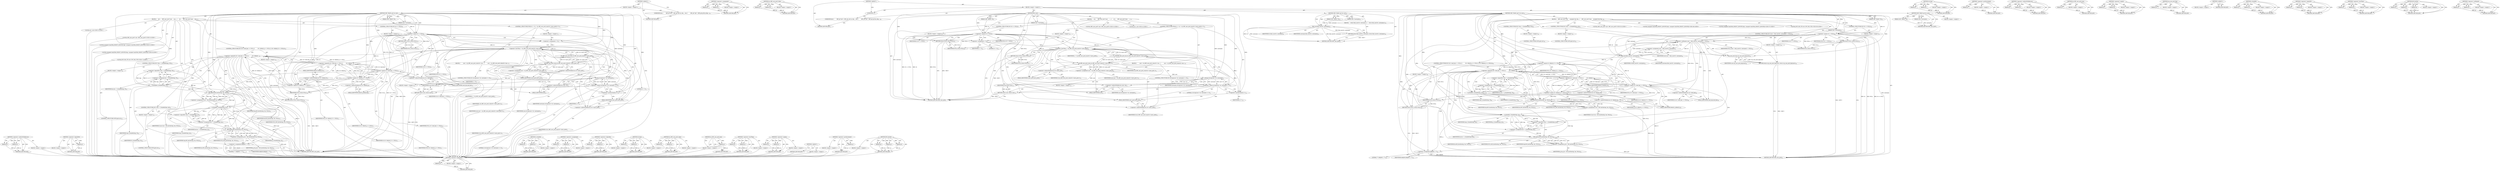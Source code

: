 digraph "&lt;operator&gt;.notEquals" {
vulnerable_161 [label=<(METHOD,&lt;operator&gt;.indirectFieldAccess)>];
vulnerable_162 [label=<(PARAM,p1)>];
vulnerable_163 [label=<(PARAM,p2)>];
vulnerable_164 [label=<(BLOCK,&lt;empty&gt;,&lt;empty&gt;)>];
vulnerable_165 [label=<(METHOD_RETURN,ANY)>];
vulnerable_185 [label=<(METHOD,&lt;operator&gt;.logicalNot)>];
vulnerable_186 [label=<(PARAM,p1)>];
vulnerable_187 [label=<(BLOCK,&lt;empty&gt;,&lt;empty&gt;)>];
vulnerable_188 [label=<(METHOD_RETURN,ANY)>];
vulnerable_6 [label=<(METHOD,&lt;global&gt;)<SUB>1</SUB>>];
vulnerable_7 [label=<(BLOCK,&lt;empty&gt;,&lt;empty&gt;)<SUB>1</SUB>>];
vulnerable_8 [label=<(METHOD,SRP_VBASE_get_by_user)<SUB>1</SUB>>];
vulnerable_9 [label=<(PARAM,SRP_VBASE *vb)<SUB>1</SUB>>];
vulnerable_10 [label=<(PARAM,char *username)<SUB>1</SUB>>];
vulnerable_11 [label=<(BLOCK,{
     int i;
     SRP_user_pwd *user;
    unsi...,{
     int i;
     SRP_user_pwd *user;
    unsi...)<SUB>2</SUB>>];
vulnerable_12 [label="<(LOCAL,int i: int)<SUB>3</SUB>>"];
vulnerable_13 [label="<(LOCAL,SRP_user_pwd* user: SRP_user_pwd*)<SUB>4</SUB>>"];
vulnerable_14 [label="<(LOCAL,unsigned char[SHA_DIGEST_LENGTH] digv: unsigned char[SHA_DIGEST_LENGTH])<SUB>5</SUB>>"];
vulnerable_15 [label="<(LOCAL,unsigned char[SHA_DIGEST_LENGTH] digs: unsigned char[SHA_DIGEST_LENGTH])<SUB>6</SUB>>"];
vulnerable_16 [label="<(LOCAL,EVP_MD_CTX ctxt: EVP_MD_CTX)<SUB>7</SUB>>"];
vulnerable_17 [label=<(CONTROL_STRUCTURE,IF,if (vb == NULL))<SUB>9</SUB>>];
vulnerable_18 [label=<(&lt;operator&gt;.equals,vb == NULL)<SUB>9</SUB>>];
vulnerable_19 [label=<(IDENTIFIER,vb,vb == NULL)<SUB>9</SUB>>];
vulnerable_20 [label=<(IDENTIFIER,NULL,vb == NULL)<SUB>9</SUB>>];
vulnerable_21 [label=<(BLOCK,&lt;empty&gt;,&lt;empty&gt;)<SUB>10</SUB>>];
vulnerable_22 [label=<(RETURN,return NULL;,return NULL;)<SUB>10</SUB>>];
vulnerable_23 [label=<(IDENTIFIER,NULL,return NULL;)<SUB>10</SUB>>];
vulnerable_24 [label=<(CONTROL_STRUCTURE,FOR,for (i = 0;i &lt; sk_SRP_user_pwd_num(vb-&gt;users_pwd);i++))<SUB>11</SUB>>];
vulnerable_25 [label=<(BLOCK,&lt;empty&gt;,&lt;empty&gt;)<SUB>11</SUB>>];
vulnerable_26 [label=<(&lt;operator&gt;.assignment,i = 0)<SUB>11</SUB>>];
vulnerable_27 [label=<(IDENTIFIER,i,i = 0)<SUB>11</SUB>>];
vulnerable_28 [label=<(LITERAL,0,i = 0)<SUB>11</SUB>>];
vulnerable_29 [label=<(&lt;operator&gt;.lessThan,i &lt; sk_SRP_user_pwd_num(vb-&gt;users_pwd))<SUB>11</SUB>>];
vulnerable_30 [label=<(IDENTIFIER,i,i &lt; sk_SRP_user_pwd_num(vb-&gt;users_pwd))<SUB>11</SUB>>];
vulnerable_31 [label=<(sk_SRP_user_pwd_num,sk_SRP_user_pwd_num(vb-&gt;users_pwd))<SUB>11</SUB>>];
vulnerable_32 [label=<(&lt;operator&gt;.indirectFieldAccess,vb-&gt;users_pwd)<SUB>11</SUB>>];
vulnerable_33 [label=<(IDENTIFIER,vb,sk_SRP_user_pwd_num(vb-&gt;users_pwd))<SUB>11</SUB>>];
vulnerable_34 [label=<(FIELD_IDENTIFIER,users_pwd,users_pwd)<SUB>11</SUB>>];
vulnerable_35 [label=<(&lt;operator&gt;.postIncrement,i++)<SUB>11</SUB>>];
vulnerable_36 [label=<(IDENTIFIER,i,i++)<SUB>11</SUB>>];
vulnerable_37 [label=<(BLOCK,{
         user = sk_SRP_user_pwd_value(vb-&gt;use...,{
         user = sk_SRP_user_pwd_value(vb-&gt;use...)<SUB>11</SUB>>];
vulnerable_38 [label=<(&lt;operator&gt;.assignment,user = sk_SRP_user_pwd_value(vb-&gt;users_pwd, i))<SUB>12</SUB>>];
vulnerable_39 [label=<(IDENTIFIER,user,user = sk_SRP_user_pwd_value(vb-&gt;users_pwd, i))<SUB>12</SUB>>];
vulnerable_40 [label=<(sk_SRP_user_pwd_value,sk_SRP_user_pwd_value(vb-&gt;users_pwd, i))<SUB>12</SUB>>];
vulnerable_41 [label=<(&lt;operator&gt;.indirectFieldAccess,vb-&gt;users_pwd)<SUB>12</SUB>>];
vulnerable_42 [label=<(IDENTIFIER,vb,sk_SRP_user_pwd_value(vb-&gt;users_pwd, i))<SUB>12</SUB>>];
vulnerable_43 [label=<(FIELD_IDENTIFIER,users_pwd,users_pwd)<SUB>12</SUB>>];
vulnerable_44 [label=<(IDENTIFIER,i,sk_SRP_user_pwd_value(vb-&gt;users_pwd, i))<SUB>12</SUB>>];
vulnerable_45 [label=<(CONTROL_STRUCTURE,IF,if (strcmp(user-&gt;id, username) == 0))<SUB>13</SUB>>];
vulnerable_46 [label=<(&lt;operator&gt;.equals,strcmp(user-&gt;id, username) == 0)<SUB>13</SUB>>];
vulnerable_47 [label=<(strcmp,strcmp(user-&gt;id, username))<SUB>13</SUB>>];
vulnerable_48 [label=<(&lt;operator&gt;.indirectFieldAccess,user-&gt;id)<SUB>13</SUB>>];
vulnerable_49 [label=<(IDENTIFIER,user,strcmp(user-&gt;id, username))<SUB>13</SUB>>];
vulnerable_50 [label=<(FIELD_IDENTIFIER,id,id)<SUB>13</SUB>>];
vulnerable_51 [label=<(IDENTIFIER,username,strcmp(user-&gt;id, username))<SUB>13</SUB>>];
vulnerable_52 [label=<(LITERAL,0,strcmp(user-&gt;id, username) == 0)<SUB>13</SUB>>];
vulnerable_53 [label=<(BLOCK,&lt;empty&gt;,&lt;empty&gt;)<SUB>14</SUB>>];
vulnerable_54 [label=<(RETURN,return user;,return user;)<SUB>14</SUB>>];
vulnerable_55 [label=<(IDENTIFIER,user,return user;)<SUB>14</SUB>>];
vulnerable_56 [label=<(CONTROL_STRUCTURE,IF,if ((vb-&gt;seed_key == NULL) ||
         (vb-&gt;default_g == NULL) || (vb-&gt;default_N == NULL)))<SUB>16</SUB>>];
vulnerable_57 [label=<(&lt;operator&gt;.logicalOr,(vb-&gt;seed_key == NULL) ||
         (vb-&gt;default...)<SUB>16</SUB>>];
vulnerable_58 [label=<(&lt;operator&gt;.logicalOr,(vb-&gt;seed_key == NULL) ||
         (vb-&gt;default...)<SUB>16</SUB>>];
vulnerable_59 [label=<(&lt;operator&gt;.equals,vb-&gt;seed_key == NULL)<SUB>16</SUB>>];
vulnerable_60 [label=<(&lt;operator&gt;.indirectFieldAccess,vb-&gt;seed_key)<SUB>16</SUB>>];
vulnerable_61 [label=<(IDENTIFIER,vb,vb-&gt;seed_key == NULL)<SUB>16</SUB>>];
vulnerable_62 [label=<(FIELD_IDENTIFIER,seed_key,seed_key)<SUB>16</SUB>>];
vulnerable_63 [label=<(IDENTIFIER,NULL,vb-&gt;seed_key == NULL)<SUB>16</SUB>>];
vulnerable_64 [label=<(&lt;operator&gt;.equals,vb-&gt;default_g == NULL)<SUB>17</SUB>>];
vulnerable_65 [label=<(&lt;operator&gt;.indirectFieldAccess,vb-&gt;default_g)<SUB>17</SUB>>];
vulnerable_66 [label=<(IDENTIFIER,vb,vb-&gt;default_g == NULL)<SUB>17</SUB>>];
vulnerable_67 [label=<(FIELD_IDENTIFIER,default_g,default_g)<SUB>17</SUB>>];
vulnerable_68 [label=<(IDENTIFIER,NULL,vb-&gt;default_g == NULL)<SUB>17</SUB>>];
vulnerable_69 [label=<(&lt;operator&gt;.equals,vb-&gt;default_N == NULL)<SUB>17</SUB>>];
vulnerable_70 [label=<(&lt;operator&gt;.indirectFieldAccess,vb-&gt;default_N)<SUB>17</SUB>>];
vulnerable_71 [label=<(IDENTIFIER,vb,vb-&gt;default_N == NULL)<SUB>17</SUB>>];
vulnerable_72 [label=<(FIELD_IDENTIFIER,default_N,default_N)<SUB>17</SUB>>];
vulnerable_73 [label=<(IDENTIFIER,NULL,vb-&gt;default_N == NULL)<SUB>17</SUB>>];
vulnerable_74 [label=<(BLOCK,&lt;empty&gt;,&lt;empty&gt;)<SUB>18</SUB>>];
vulnerable_75 [label=<(RETURN,return NULL;,return NULL;)<SUB>18</SUB>>];
vulnerable_76 [label=<(IDENTIFIER,NULL,return NULL;)<SUB>18</SUB>>];
vulnerable_77 [label=<(CONTROL_STRUCTURE,IF,if (!(len = t_fromb64(tmp, N))))<SUB>19</SUB>>];
vulnerable_78 [label=<(&lt;operator&gt;.logicalNot,!(len = t_fromb64(tmp, N)))<SUB>19</SUB>>];
vulnerable_79 [label=<(&lt;operator&gt;.assignment,len = t_fromb64(tmp, N))<SUB>19</SUB>>];
vulnerable_80 [label=<(IDENTIFIER,len,len = t_fromb64(tmp, N))<SUB>19</SUB>>];
vulnerable_81 [label=<(t_fromb64,t_fromb64(tmp, N))<SUB>19</SUB>>];
vulnerable_82 [label=<(IDENTIFIER,tmp,t_fromb64(tmp, N))<SUB>19</SUB>>];
vulnerable_83 [label=<(IDENTIFIER,N,t_fromb64(tmp, N))<SUB>19</SUB>>];
vulnerable_84 [label=<(BLOCK,&lt;empty&gt;,&lt;empty&gt;)<SUB>20</SUB>>];
vulnerable_85 [label=<(CONTROL_STRUCTURE,GOTO,goto err;)<SUB>20</SUB>>];
vulnerable_86 [label=<(&lt;operator&gt;.assignment,N_bn = BN_bin2bn(tmp, len, NULL))<SUB>21</SUB>>];
vulnerable_87 [label=<(IDENTIFIER,N_bn,N_bn = BN_bin2bn(tmp, len, NULL))<SUB>21</SUB>>];
vulnerable_88 [label=<(BN_bin2bn,BN_bin2bn(tmp, len, NULL))<SUB>21</SUB>>];
vulnerable_89 [label=<(IDENTIFIER,tmp,BN_bin2bn(tmp, len, NULL))<SUB>21</SUB>>];
vulnerable_90 [label=<(IDENTIFIER,len,BN_bin2bn(tmp, len, NULL))<SUB>21</SUB>>];
vulnerable_91 [label=<(IDENTIFIER,NULL,BN_bin2bn(tmp, len, NULL))<SUB>21</SUB>>];
vulnerable_92 [label=<(CONTROL_STRUCTURE,IF,if (!(len = t_fromb64(tmp, g))))<SUB>22</SUB>>];
vulnerable_93 [label=<(&lt;operator&gt;.logicalNot,!(len = t_fromb64(tmp, g)))<SUB>22</SUB>>];
vulnerable_94 [label=<(&lt;operator&gt;.assignment,len = t_fromb64(tmp, g))<SUB>22</SUB>>];
vulnerable_95 [label=<(IDENTIFIER,len,len = t_fromb64(tmp, g))<SUB>22</SUB>>];
vulnerable_96 [label=<(t_fromb64,t_fromb64(tmp, g))<SUB>22</SUB>>];
vulnerable_97 [label=<(IDENTIFIER,tmp,t_fromb64(tmp, g))<SUB>22</SUB>>];
vulnerable_98 [label=<(IDENTIFIER,g,t_fromb64(tmp, g))<SUB>22</SUB>>];
vulnerable_99 [label=<(BLOCK,&lt;empty&gt;,&lt;empty&gt;)<SUB>23</SUB>>];
vulnerable_100 [label=<(CONTROL_STRUCTURE,GOTO,goto err;)<SUB>23</SUB>>];
vulnerable_101 [label=<(&lt;operator&gt;.assignment,g_bn = BN_bin2bn(tmp, len, NULL))<SUB>24</SUB>>];
vulnerable_102 [label=<(IDENTIFIER,g_bn,g_bn = BN_bin2bn(tmp, len, NULL))<SUB>24</SUB>>];
vulnerable_103 [label=<(BN_bin2bn,BN_bin2bn(tmp, len, NULL))<SUB>24</SUB>>];
vulnerable_104 [label=<(IDENTIFIER,tmp,BN_bin2bn(tmp, len, NULL))<SUB>24</SUB>>];
vulnerable_105 [label=<(IDENTIFIER,len,BN_bin2bn(tmp, len, NULL))<SUB>24</SUB>>];
vulnerable_106 [label=<(IDENTIFIER,NULL,BN_bin2bn(tmp, len, NULL))<SUB>24</SUB>>];
vulnerable_107 [label=<(&lt;operator&gt;.assignment,defgNid = &quot;*&quot;)<SUB>25</SUB>>];
vulnerable_108 [label=<(IDENTIFIER,defgNid,defgNid = &quot;*&quot;)<SUB>25</SUB>>];
vulnerable_109 [label=<(LITERAL,&quot;*&quot;,defgNid = &quot;*&quot;)<SUB>25</SUB>>];
vulnerable_110 [label=<(METHOD_RETURN,SRP_user_pwd)<SUB>1</SUB>>];
vulnerable_112 [label=<(UNKNOWN,else {
        SRP_gN *gN = SRP_get_gN_by_id(g,...,else {
        SRP_gN *gN = SRP_get_gN_by_id(g,...)<SUB>26</SUB>>];
vulnerable_113 [label=<(METHOD_RETURN,ANY)<SUB>1</SUB>>];
vulnerable_189 [label=<(METHOD,t_fromb64)>];
vulnerable_190 [label=<(PARAM,p1)>];
vulnerable_191 [label=<(PARAM,p2)>];
vulnerable_192 [label=<(BLOCK,&lt;empty&gt;,&lt;empty&gt;)>];
vulnerable_193 [label=<(METHOD_RETURN,ANY)>];
vulnerable_147 [label=<(METHOD,&lt;operator&gt;.assignment)>];
vulnerable_148 [label=<(PARAM,p1)>];
vulnerable_149 [label=<(PARAM,p2)>];
vulnerable_150 [label=<(BLOCK,&lt;empty&gt;,&lt;empty&gt;)>];
vulnerable_151 [label=<(METHOD_RETURN,ANY)>];
vulnerable_180 [label=<(METHOD,&lt;operator&gt;.logicalOr)>];
vulnerable_181 [label=<(PARAM,p1)>];
vulnerable_182 [label=<(PARAM,p2)>];
vulnerable_183 [label=<(BLOCK,&lt;empty&gt;,&lt;empty&gt;)>];
vulnerable_184 [label=<(METHOD_RETURN,ANY)>];
vulnerable_175 [label=<(METHOD,strcmp)>];
vulnerable_176 [label=<(PARAM,p1)>];
vulnerable_177 [label=<(PARAM,p2)>];
vulnerable_178 [label=<(BLOCK,&lt;empty&gt;,&lt;empty&gt;)>];
vulnerable_179 [label=<(METHOD_RETURN,ANY)>];
vulnerable_170 [label=<(METHOD,sk_SRP_user_pwd_value)>];
vulnerable_171 [label=<(PARAM,p1)>];
vulnerable_172 [label=<(PARAM,p2)>];
vulnerable_173 [label=<(BLOCK,&lt;empty&gt;,&lt;empty&gt;)>];
vulnerable_174 [label=<(METHOD_RETURN,ANY)>];
vulnerable_157 [label=<(METHOD,sk_SRP_user_pwd_num)>];
vulnerable_158 [label=<(PARAM,p1)>];
vulnerable_159 [label=<(BLOCK,&lt;empty&gt;,&lt;empty&gt;)>];
vulnerable_160 [label=<(METHOD_RETURN,ANY)>];
vulnerable_152 [label=<(METHOD,&lt;operator&gt;.lessThan)>];
vulnerable_153 [label=<(PARAM,p1)>];
vulnerable_154 [label=<(PARAM,p2)>];
vulnerable_155 [label=<(BLOCK,&lt;empty&gt;,&lt;empty&gt;)>];
vulnerable_156 [label=<(METHOD_RETURN,ANY)>];
vulnerable_142 [label=<(METHOD,&lt;operator&gt;.equals)>];
vulnerable_143 [label=<(PARAM,p1)>];
vulnerable_144 [label=<(PARAM,p2)>];
vulnerable_145 [label=<(BLOCK,&lt;empty&gt;,&lt;empty&gt;)>];
vulnerable_146 [label=<(METHOD_RETURN,ANY)>];
vulnerable_136 [label=<(METHOD,&lt;global&gt;)<SUB>1</SUB>>];
vulnerable_137 [label=<(BLOCK,&lt;empty&gt;,&lt;empty&gt;)>];
vulnerable_138 [label=<(METHOD_RETURN,ANY)>];
vulnerable_166 [label=<(METHOD,&lt;operator&gt;.postIncrement)>];
vulnerable_167 [label=<(PARAM,p1)>];
vulnerable_168 [label=<(BLOCK,&lt;empty&gt;,&lt;empty&gt;)>];
vulnerable_169 [label=<(METHOD_RETURN,ANY)>];
vulnerable_194 [label=<(METHOD,BN_bin2bn)>];
vulnerable_195 [label=<(PARAM,p1)>];
vulnerable_196 [label=<(PARAM,p2)>];
vulnerable_197 [label=<(PARAM,p3)>];
vulnerable_198 [label=<(BLOCK,&lt;empty&gt;,&lt;empty&gt;)>];
vulnerable_199 [label=<(METHOD_RETURN,ANY)>];
fixed_239 [label=<(METHOD,&lt;operator&gt;.logicalNot)>];
fixed_240 [label=<(PARAM,p1)>];
fixed_241 [label=<(BLOCK,&lt;empty&gt;,&lt;empty&gt;)>];
fixed_242 [label=<(METHOD_RETURN,ANY)>];
fixed_192 [label=<(METHOD,&lt;operator&gt;.assignment)>];
fixed_193 [label=<(PARAM,p1)>];
fixed_194 [label=<(PARAM,p2)>];
fixed_195 [label=<(BLOCK,&lt;empty&gt;,&lt;empty&gt;)>];
fixed_196 [label=<(METHOD_RETURN,ANY)>];
fixed_215 [label=<(METHOD,sk_SRP_user_pwd_value)>];
fixed_216 [label=<(PARAM,p1)>];
fixed_217 [label=<(PARAM,p2)>];
fixed_218 [label=<(BLOCK,&lt;empty&gt;,&lt;empty&gt;)>];
fixed_219 [label=<(METHOD_RETURN,ANY)>];
fixed_6 [label=<(METHOD,&lt;global&gt;)<SUB>1</SUB>>];
fixed_7 [label=<(BLOCK,&lt;empty&gt;,&lt;empty&gt;)<SUB>1</SUB>>];
fixed_8 [label=<(METHOD,SRP_VBASE_get_by_user)<SUB>1</SUB>>];
fixed_9 [label=<(PARAM,SRP_VBASE *vb)<SUB>1</SUB>>];
fixed_10 [label=<(PARAM,char *username)<SUB>1</SUB>>];
fixed_11 [label=<(BLOCK,&lt;empty&gt;,&lt;empty&gt;)>];
fixed_12 [label=<(METHOD_RETURN,SRP_user_pwd*)<SUB>1</SUB>>];
fixed_14 [label=<(UNKNOWN,),))<SUB>1</SUB>>];
fixed_15 [label=<(METHOD,find_user)<SUB>2</SUB>>];
fixed_16 [label=<(PARAM,SRP_VBASE *vb)<SUB>2</SUB>>];
fixed_17 [label=<(PARAM,char *username)<SUB>2</SUB>>];
fixed_18 [label=<(BLOCK,{
     int i;
     SRP_user_pwd *user;
 
     i...,{
     int i;
     SRP_user_pwd *user;
 
     i...)<SUB>3</SUB>>];
fixed_19 [label="<(LOCAL,int i: int)<SUB>4</SUB>>"];
fixed_20 [label="<(LOCAL,SRP_user_pwd* user: SRP_user_pwd*)<SUB>5</SUB>>"];
fixed_21 [label=<(CONTROL_STRUCTURE,IF,if (vb == NULL))<SUB>7</SUB>>];
fixed_22 [label=<(&lt;operator&gt;.equals,vb == NULL)<SUB>7</SUB>>];
fixed_23 [label=<(IDENTIFIER,vb,vb == NULL)<SUB>7</SUB>>];
fixed_24 [label=<(IDENTIFIER,NULL,vb == NULL)<SUB>7</SUB>>];
fixed_25 [label=<(BLOCK,&lt;empty&gt;,&lt;empty&gt;)<SUB>8</SUB>>];
fixed_26 [label=<(RETURN,return NULL;,return NULL;)<SUB>8</SUB>>];
fixed_27 [label=<(IDENTIFIER,NULL,return NULL;)<SUB>8</SUB>>];
fixed_28 [label=<(CONTROL_STRUCTURE,FOR,for (i = 0;i &lt; sk_SRP_user_pwd_num(vb-&gt;users_pwd);i++))<SUB>10</SUB>>];
fixed_29 [label=<(BLOCK,&lt;empty&gt;,&lt;empty&gt;)<SUB>10</SUB>>];
fixed_30 [label=<(&lt;operator&gt;.assignment,i = 0)<SUB>10</SUB>>];
fixed_31 [label=<(IDENTIFIER,i,i = 0)<SUB>10</SUB>>];
fixed_32 [label=<(LITERAL,0,i = 0)<SUB>10</SUB>>];
fixed_33 [label=<(&lt;operator&gt;.lessThan,i &lt; sk_SRP_user_pwd_num(vb-&gt;users_pwd))<SUB>10</SUB>>];
fixed_34 [label=<(IDENTIFIER,i,i &lt; sk_SRP_user_pwd_num(vb-&gt;users_pwd))<SUB>10</SUB>>];
fixed_35 [label=<(sk_SRP_user_pwd_num,sk_SRP_user_pwd_num(vb-&gt;users_pwd))<SUB>10</SUB>>];
fixed_36 [label=<(&lt;operator&gt;.indirectFieldAccess,vb-&gt;users_pwd)<SUB>10</SUB>>];
fixed_37 [label=<(IDENTIFIER,vb,sk_SRP_user_pwd_num(vb-&gt;users_pwd))<SUB>10</SUB>>];
fixed_38 [label=<(FIELD_IDENTIFIER,users_pwd,users_pwd)<SUB>10</SUB>>];
fixed_39 [label=<(&lt;operator&gt;.postIncrement,i++)<SUB>10</SUB>>];
fixed_40 [label=<(IDENTIFIER,i,i++)<SUB>10</SUB>>];
fixed_41 [label=<(BLOCK,{
         user = sk_SRP_user_pwd_value(vb-&gt;use...,{
         user = sk_SRP_user_pwd_value(vb-&gt;use...)<SUB>10</SUB>>];
fixed_42 [label=<(&lt;operator&gt;.assignment,user = sk_SRP_user_pwd_value(vb-&gt;users_pwd, i))<SUB>11</SUB>>];
fixed_43 [label=<(IDENTIFIER,user,user = sk_SRP_user_pwd_value(vb-&gt;users_pwd, i))<SUB>11</SUB>>];
fixed_44 [label=<(sk_SRP_user_pwd_value,sk_SRP_user_pwd_value(vb-&gt;users_pwd, i))<SUB>11</SUB>>];
fixed_45 [label=<(&lt;operator&gt;.indirectFieldAccess,vb-&gt;users_pwd)<SUB>11</SUB>>];
fixed_46 [label=<(IDENTIFIER,vb,sk_SRP_user_pwd_value(vb-&gt;users_pwd, i))<SUB>11</SUB>>];
fixed_47 [label=<(FIELD_IDENTIFIER,users_pwd,users_pwd)<SUB>11</SUB>>];
fixed_48 [label=<(IDENTIFIER,i,sk_SRP_user_pwd_value(vb-&gt;users_pwd, i))<SUB>11</SUB>>];
fixed_49 [label=<(CONTROL_STRUCTURE,IF,if (strcmp(user-&gt;id, username) == 0))<SUB>12</SUB>>];
fixed_50 [label=<(&lt;operator&gt;.equals,strcmp(user-&gt;id, username) == 0)<SUB>12</SUB>>];
fixed_51 [label=<(strcmp,strcmp(user-&gt;id, username))<SUB>12</SUB>>];
fixed_52 [label=<(&lt;operator&gt;.indirectFieldAccess,user-&gt;id)<SUB>12</SUB>>];
fixed_53 [label=<(IDENTIFIER,user,strcmp(user-&gt;id, username))<SUB>12</SUB>>];
fixed_54 [label=<(FIELD_IDENTIFIER,id,id)<SUB>12</SUB>>];
fixed_55 [label=<(IDENTIFIER,username,strcmp(user-&gt;id, username))<SUB>12</SUB>>];
fixed_56 [label=<(LITERAL,0,strcmp(user-&gt;id, username) == 0)<SUB>12</SUB>>];
fixed_57 [label=<(BLOCK,&lt;empty&gt;,&lt;empty&gt;)<SUB>13</SUB>>];
fixed_58 [label=<(RETURN,return user;,return user;)<SUB>13</SUB>>];
fixed_59 [label=<(IDENTIFIER,user,return user;)<SUB>13</SUB>>];
fixed_60 [label=<(RETURN,return NULL;,return NULL;)<SUB>16</SUB>>];
fixed_61 [label=<(IDENTIFIER,NULL,return NULL;)<SUB>16</SUB>>];
fixed_62 [label=<(METHOD_RETURN,SRP_user_pwd)<SUB>2</SUB>>];
fixed_64 [label=<(METHOD,SRP_VBASE_get_by_user)<SUB>24</SUB>>];
fixed_65 [label=<(PARAM,SRP_VBASE *vb)<SUB>24</SUB>>];
fixed_66 [label=<(PARAM,char *username)<SUB>24</SUB>>];
fixed_67 [label=<(BLOCK,{
    return find_user(vb, username);
},{
    return find_user(vb, username);
})<SUB>25</SUB>>];
fixed_68 [label=<(RETURN,return find_user(vb, username);,return find_user(vb, username);)<SUB>26</SUB>>];
fixed_69 [label=<(find_user,find_user(vb, username))<SUB>26</SUB>>];
fixed_70 [label=<(IDENTIFIER,vb,find_user(vb, username))<SUB>26</SUB>>];
fixed_71 [label=<(IDENTIFIER,username,find_user(vb, username))<SUB>26</SUB>>];
fixed_72 [label=<(METHOD_RETURN,SRP_user_pwd)<SUB>24</SUB>>];
fixed_74 [label=<(METHOD,SRP_VBASE_get1_by_user)<SUB>33</SUB>>];
fixed_75 [label=<(PARAM,SRP_VBASE *vb)<SUB>33</SUB>>];
fixed_76 [label=<(PARAM,char *username)<SUB>33</SUB>>];
fixed_77 [label=<(BLOCK,{
    SRP_user_pwd *user;
    unsigned char dig...,{
    SRP_user_pwd *user;
    unsigned char dig...)<SUB>34</SUB>>];
fixed_78 [label="<(LOCAL,SRP_user_pwd* user: SRP_user_pwd*)<SUB>35</SUB>>"];
fixed_79 [label="<(LOCAL,unsigned char[SHA_DIGEST_LENGTH] digv: unsigned char[SHA_DIGEST_LENGTH])<SUB>36</SUB>>"];
fixed_80 [label="<(LOCAL,unsigned char[SHA_DIGEST_LENGTH] digs: unsigned char[SHA_DIGEST_LENGTH])<SUB>37</SUB>>"];
fixed_81 [label="<(LOCAL,EVP_MD_CTX ctxt: EVP_MD_CTX)<SUB>38</SUB>>"];
fixed_82 [label=<(CONTROL_STRUCTURE,IF,if (vb == NULL))<SUB>40</SUB>>];
fixed_83 [label=<(&lt;operator&gt;.equals,vb == NULL)<SUB>40</SUB>>];
fixed_84 [label=<(IDENTIFIER,vb,vb == NULL)<SUB>40</SUB>>];
fixed_85 [label=<(IDENTIFIER,NULL,vb == NULL)<SUB>40</SUB>>];
fixed_86 [label=<(BLOCK,&lt;empty&gt;,&lt;empty&gt;)<SUB>41</SUB>>];
fixed_87 [label=<(RETURN,return NULL;,return NULL;)<SUB>41</SUB>>];
fixed_88 [label=<(IDENTIFIER,NULL,return NULL;)<SUB>41</SUB>>];
fixed_89 [label=<(CONTROL_STRUCTURE,IF,if ((user = find_user(vb, username)) != NULL))<SUB>43</SUB>>];
fixed_90 [label=<(&lt;operator&gt;.notEquals,(user = find_user(vb, username)) != NULL)<SUB>43</SUB>>];
fixed_91 [label=<(&lt;operator&gt;.assignment,user = find_user(vb, username))<SUB>43</SUB>>];
fixed_92 [label=<(IDENTIFIER,user,user = find_user(vb, username))<SUB>43</SUB>>];
fixed_93 [label=<(find_user,find_user(vb, username))<SUB>43</SUB>>];
fixed_94 [label=<(IDENTIFIER,vb,find_user(vb, username))<SUB>43</SUB>>];
fixed_95 [label=<(IDENTIFIER,username,find_user(vb, username))<SUB>43</SUB>>];
fixed_96 [label=<(IDENTIFIER,NULL,(user = find_user(vb, username)) != NULL)<SUB>43</SUB>>];
fixed_97 [label=<(BLOCK,&lt;empty&gt;,&lt;empty&gt;)<SUB>44</SUB>>];
fixed_98 [label=<(RETURN,return srp_user_pwd_dup(user);,return srp_user_pwd_dup(user);)<SUB>44</SUB>>];
fixed_99 [label=<(srp_user_pwd_dup,srp_user_pwd_dup(user))<SUB>44</SUB>>];
fixed_100 [label=<(IDENTIFIER,user,srp_user_pwd_dup(user))<SUB>44</SUB>>];
fixed_101 [label=<(CONTROL_STRUCTURE,IF,if ((vb-&gt;seed_key == NULL) ||
         (vb-&gt;default_g == NULL) || (vb-&gt;default_N == NULL)))<SUB>46</SUB>>];
fixed_102 [label=<(&lt;operator&gt;.logicalOr,(vb-&gt;seed_key == NULL) ||
         (vb-&gt;default...)<SUB>46</SUB>>];
fixed_103 [label=<(&lt;operator&gt;.logicalOr,(vb-&gt;seed_key == NULL) ||
         (vb-&gt;default...)<SUB>46</SUB>>];
fixed_104 [label=<(&lt;operator&gt;.equals,vb-&gt;seed_key == NULL)<SUB>46</SUB>>];
fixed_105 [label=<(&lt;operator&gt;.indirectFieldAccess,vb-&gt;seed_key)<SUB>46</SUB>>];
fixed_106 [label=<(IDENTIFIER,vb,vb-&gt;seed_key == NULL)<SUB>46</SUB>>];
fixed_107 [label=<(FIELD_IDENTIFIER,seed_key,seed_key)<SUB>46</SUB>>];
fixed_108 [label=<(IDENTIFIER,NULL,vb-&gt;seed_key == NULL)<SUB>46</SUB>>];
fixed_109 [label=<(&lt;operator&gt;.equals,vb-&gt;default_g == NULL)<SUB>47</SUB>>];
fixed_110 [label=<(&lt;operator&gt;.indirectFieldAccess,vb-&gt;default_g)<SUB>47</SUB>>];
fixed_111 [label=<(IDENTIFIER,vb,vb-&gt;default_g == NULL)<SUB>47</SUB>>];
fixed_112 [label=<(FIELD_IDENTIFIER,default_g,default_g)<SUB>47</SUB>>];
fixed_113 [label=<(IDENTIFIER,NULL,vb-&gt;default_g == NULL)<SUB>47</SUB>>];
fixed_114 [label=<(&lt;operator&gt;.equals,vb-&gt;default_N == NULL)<SUB>47</SUB>>];
fixed_115 [label=<(&lt;operator&gt;.indirectFieldAccess,vb-&gt;default_N)<SUB>47</SUB>>];
fixed_116 [label=<(IDENTIFIER,vb,vb-&gt;default_N == NULL)<SUB>47</SUB>>];
fixed_117 [label=<(FIELD_IDENTIFIER,default_N,default_N)<SUB>47</SUB>>];
fixed_118 [label=<(IDENTIFIER,NULL,vb-&gt;default_N == NULL)<SUB>47</SUB>>];
fixed_119 [label=<(BLOCK,&lt;empty&gt;,&lt;empty&gt;)<SUB>48</SUB>>];
fixed_120 [label=<(RETURN,return NULL;,return NULL;)<SUB>48</SUB>>];
fixed_121 [label=<(IDENTIFIER,NULL,return NULL;)<SUB>48</SUB>>];
fixed_122 [label=<(CONTROL_STRUCTURE,IF,if (!(len = t_fromb64(tmp, N))))<SUB>49</SUB>>];
fixed_123 [label=<(&lt;operator&gt;.logicalNot,!(len = t_fromb64(tmp, N)))<SUB>49</SUB>>];
fixed_124 [label=<(&lt;operator&gt;.assignment,len = t_fromb64(tmp, N))<SUB>49</SUB>>];
fixed_125 [label=<(IDENTIFIER,len,len = t_fromb64(tmp, N))<SUB>49</SUB>>];
fixed_126 [label=<(t_fromb64,t_fromb64(tmp, N))<SUB>49</SUB>>];
fixed_127 [label=<(IDENTIFIER,tmp,t_fromb64(tmp, N))<SUB>49</SUB>>];
fixed_128 [label=<(IDENTIFIER,N,t_fromb64(tmp, N))<SUB>49</SUB>>];
fixed_129 [label=<(BLOCK,&lt;empty&gt;,&lt;empty&gt;)<SUB>50</SUB>>];
fixed_130 [label=<(CONTROL_STRUCTURE,GOTO,goto err;)<SUB>50</SUB>>];
fixed_131 [label=<(&lt;operator&gt;.assignment,N_bn = BN_bin2bn(tmp, len, NULL))<SUB>51</SUB>>];
fixed_132 [label=<(IDENTIFIER,N_bn,N_bn = BN_bin2bn(tmp, len, NULL))<SUB>51</SUB>>];
fixed_133 [label=<(BN_bin2bn,BN_bin2bn(tmp, len, NULL))<SUB>51</SUB>>];
fixed_134 [label=<(IDENTIFIER,tmp,BN_bin2bn(tmp, len, NULL))<SUB>51</SUB>>];
fixed_135 [label=<(IDENTIFIER,len,BN_bin2bn(tmp, len, NULL))<SUB>51</SUB>>];
fixed_136 [label=<(IDENTIFIER,NULL,BN_bin2bn(tmp, len, NULL))<SUB>51</SUB>>];
fixed_137 [label=<(CONTROL_STRUCTURE,IF,if (!(len = t_fromb64(tmp, g))))<SUB>52</SUB>>];
fixed_138 [label=<(&lt;operator&gt;.logicalNot,!(len = t_fromb64(tmp, g)))<SUB>52</SUB>>];
fixed_139 [label=<(&lt;operator&gt;.assignment,len = t_fromb64(tmp, g))<SUB>52</SUB>>];
fixed_140 [label=<(IDENTIFIER,len,len = t_fromb64(tmp, g))<SUB>52</SUB>>];
fixed_141 [label=<(t_fromb64,t_fromb64(tmp, g))<SUB>52</SUB>>];
fixed_142 [label=<(IDENTIFIER,tmp,t_fromb64(tmp, g))<SUB>52</SUB>>];
fixed_143 [label=<(IDENTIFIER,g,t_fromb64(tmp, g))<SUB>52</SUB>>];
fixed_144 [label=<(BLOCK,&lt;empty&gt;,&lt;empty&gt;)<SUB>53</SUB>>];
fixed_145 [label=<(CONTROL_STRUCTURE,GOTO,goto err;)<SUB>53</SUB>>];
fixed_146 [label=<(&lt;operator&gt;.assignment,g_bn = BN_bin2bn(tmp, len, NULL))<SUB>54</SUB>>];
fixed_147 [label=<(IDENTIFIER,g_bn,g_bn = BN_bin2bn(tmp, len, NULL))<SUB>54</SUB>>];
fixed_148 [label=<(BN_bin2bn,BN_bin2bn(tmp, len, NULL))<SUB>54</SUB>>];
fixed_149 [label=<(IDENTIFIER,tmp,BN_bin2bn(tmp, len, NULL))<SUB>54</SUB>>];
fixed_150 [label=<(IDENTIFIER,len,BN_bin2bn(tmp, len, NULL))<SUB>54</SUB>>];
fixed_151 [label=<(IDENTIFIER,NULL,BN_bin2bn(tmp, len, NULL))<SUB>54</SUB>>];
fixed_152 [label=<(&lt;operator&gt;.assignment,defgNid = &quot;*&quot;)<SUB>55</SUB>>];
fixed_153 [label=<(IDENTIFIER,defgNid,defgNid = &quot;*&quot;)<SUB>55</SUB>>];
fixed_154 [label=<(LITERAL,&quot;*&quot;,defgNid = &quot;*&quot;)<SUB>55</SUB>>];
fixed_155 [label=<(METHOD_RETURN,SRP_user_pwd)<SUB>33</SUB>>];
fixed_157 [label=<(UNKNOWN,else {
        SRP_gN *gN = SRP_get_gN_by_id(g,...,else {
        SRP_gN *gN = SRP_get_gN_by_id(g,...)<SUB>56</SUB>>];
fixed_158 [label=<(METHOD_RETURN,ANY)<SUB>1</SUB>>];
fixed_220 [label=<(METHOD,strcmp)>];
fixed_221 [label=<(PARAM,p1)>];
fixed_222 [label=<(PARAM,p2)>];
fixed_223 [label=<(BLOCK,&lt;empty&gt;,&lt;empty&gt;)>];
fixed_224 [label=<(METHOD_RETURN,ANY)>];
fixed_211 [label=<(METHOD,&lt;operator&gt;.postIncrement)>];
fixed_212 [label=<(PARAM,p1)>];
fixed_213 [label=<(BLOCK,&lt;empty&gt;,&lt;empty&gt;)>];
fixed_214 [label=<(METHOD_RETURN,ANY)>];
fixed_206 [label=<(METHOD,&lt;operator&gt;.indirectFieldAccess)>];
fixed_207 [label=<(PARAM,p1)>];
fixed_208 [label=<(PARAM,p2)>];
fixed_209 [label=<(BLOCK,&lt;empty&gt;,&lt;empty&gt;)>];
fixed_210 [label=<(METHOD_RETURN,ANY)>];
fixed_202 [label=<(METHOD,sk_SRP_user_pwd_num)>];
fixed_203 [label=<(PARAM,p1)>];
fixed_204 [label=<(BLOCK,&lt;empty&gt;,&lt;empty&gt;)>];
fixed_205 [label=<(METHOD_RETURN,ANY)>];
fixed_187 [label=<(METHOD,&lt;operator&gt;.equals)>];
fixed_188 [label=<(PARAM,p1)>];
fixed_189 [label=<(PARAM,p2)>];
fixed_190 [label=<(BLOCK,&lt;empty&gt;,&lt;empty&gt;)>];
fixed_191 [label=<(METHOD_RETURN,ANY)>];
fixed_230 [label=<(METHOD,srp_user_pwd_dup)>];
fixed_231 [label=<(PARAM,p1)>];
fixed_232 [label=<(BLOCK,&lt;empty&gt;,&lt;empty&gt;)>];
fixed_233 [label=<(METHOD_RETURN,ANY)>];
fixed_181 [label=<(METHOD,&lt;global&gt;)<SUB>1</SUB>>];
fixed_182 [label=<(BLOCK,&lt;empty&gt;,&lt;empty&gt;)>];
fixed_183 [label=<(METHOD_RETURN,ANY)>];
fixed_243 [label=<(METHOD,t_fromb64)>];
fixed_244 [label=<(PARAM,p1)>];
fixed_245 [label=<(PARAM,p2)>];
fixed_246 [label=<(BLOCK,&lt;empty&gt;,&lt;empty&gt;)>];
fixed_247 [label=<(METHOD_RETURN,ANY)>];
fixed_234 [label=<(METHOD,&lt;operator&gt;.logicalOr)>];
fixed_235 [label=<(PARAM,p1)>];
fixed_236 [label=<(PARAM,p2)>];
fixed_237 [label=<(BLOCK,&lt;empty&gt;,&lt;empty&gt;)>];
fixed_238 [label=<(METHOD_RETURN,ANY)>];
fixed_197 [label=<(METHOD,&lt;operator&gt;.lessThan)>];
fixed_198 [label=<(PARAM,p1)>];
fixed_199 [label=<(PARAM,p2)>];
fixed_200 [label=<(BLOCK,&lt;empty&gt;,&lt;empty&gt;)>];
fixed_201 [label=<(METHOD_RETURN,ANY)>];
fixed_248 [label=<(METHOD,BN_bin2bn)>];
fixed_249 [label=<(PARAM,p1)>];
fixed_250 [label=<(PARAM,p2)>];
fixed_251 [label=<(PARAM,p3)>];
fixed_252 [label=<(BLOCK,&lt;empty&gt;,&lt;empty&gt;)>];
fixed_253 [label=<(METHOD_RETURN,ANY)>];
fixed_225 [label=<(METHOD,&lt;operator&gt;.notEquals)>];
fixed_226 [label=<(PARAM,p1)>];
fixed_227 [label=<(PARAM,p2)>];
fixed_228 [label=<(BLOCK,&lt;empty&gt;,&lt;empty&gt;)>];
fixed_229 [label=<(METHOD_RETURN,ANY)>];
vulnerable_161 -> vulnerable_162  [key=0, label="AST: "];
vulnerable_161 -> vulnerable_162  [key=1, label="DDG: "];
vulnerable_161 -> vulnerable_164  [key=0, label="AST: "];
vulnerable_161 -> vulnerable_163  [key=0, label="AST: "];
vulnerable_161 -> vulnerable_163  [key=1, label="DDG: "];
vulnerable_161 -> vulnerable_165  [key=0, label="AST: "];
vulnerable_161 -> vulnerable_165  [key=1, label="CFG: "];
vulnerable_162 -> vulnerable_165  [key=0, label="DDG: p1"];
vulnerable_163 -> vulnerable_165  [key=0, label="DDG: p2"];
vulnerable_164 -> fixed_239  [key=0];
vulnerable_165 -> fixed_239  [key=0];
vulnerable_185 -> vulnerable_186  [key=0, label="AST: "];
vulnerable_185 -> vulnerable_186  [key=1, label="DDG: "];
vulnerable_185 -> vulnerable_187  [key=0, label="AST: "];
vulnerable_185 -> vulnerable_188  [key=0, label="AST: "];
vulnerable_185 -> vulnerable_188  [key=1, label="CFG: "];
vulnerable_186 -> vulnerable_188  [key=0, label="DDG: p1"];
vulnerable_187 -> fixed_239  [key=0];
vulnerable_188 -> fixed_239  [key=0];
vulnerable_6 -> vulnerable_7  [key=0, label="AST: "];
vulnerable_6 -> vulnerable_113  [key=0, label="AST: "];
vulnerable_6 -> vulnerable_112  [key=0, label="CFG: "];
vulnerable_7 -> vulnerable_8  [key=0, label="AST: "];
vulnerable_7 -> vulnerable_112  [key=0, label="AST: "];
vulnerable_8 -> vulnerable_9  [key=0, label="AST: "];
vulnerable_8 -> vulnerable_9  [key=1, label="DDG: "];
vulnerable_8 -> vulnerable_10  [key=0, label="AST: "];
vulnerable_8 -> vulnerable_10  [key=1, label="DDG: "];
vulnerable_8 -> vulnerable_11  [key=0, label="AST: "];
vulnerable_8 -> vulnerable_110  [key=0, label="AST: "];
vulnerable_8 -> vulnerable_18  [key=0, label="CFG: "];
vulnerable_8 -> vulnerable_18  [key=1, label="DDG: "];
vulnerable_8 -> vulnerable_107  [key=0, label="DDG: "];
vulnerable_8 -> vulnerable_26  [key=0, label="DDG: "];
vulnerable_8 -> vulnerable_29  [key=0, label="DDG: "];
vulnerable_8 -> vulnerable_35  [key=0, label="DDG: "];
vulnerable_8 -> vulnerable_88  [key=0, label="DDG: "];
vulnerable_8 -> vulnerable_103  [key=0, label="DDG: "];
vulnerable_8 -> vulnerable_23  [key=0, label="DDG: "];
vulnerable_8 -> vulnerable_69  [key=0, label="DDG: "];
vulnerable_8 -> vulnerable_76  [key=0, label="DDG: "];
vulnerable_8 -> vulnerable_40  [key=0, label="DDG: "];
vulnerable_8 -> vulnerable_46  [key=0, label="DDG: "];
vulnerable_8 -> vulnerable_59  [key=0, label="DDG: "];
vulnerable_8 -> vulnerable_64  [key=0, label="DDG: "];
vulnerable_8 -> vulnerable_81  [key=0, label="DDG: "];
vulnerable_8 -> vulnerable_96  [key=0, label="DDG: "];
vulnerable_8 -> vulnerable_47  [key=0, label="DDG: "];
vulnerable_8 -> vulnerable_55  [key=0, label="DDG: "];
vulnerable_9 -> vulnerable_18  [key=0, label="DDG: vb"];
vulnerable_10 -> vulnerable_110  [key=0, label="DDG: username"];
vulnerable_10 -> vulnerable_47  [key=0, label="DDG: username"];
vulnerable_11 -> vulnerable_12  [key=0, label="AST: "];
vulnerable_11 -> vulnerable_13  [key=0, label="AST: "];
vulnerable_11 -> vulnerable_14  [key=0, label="AST: "];
vulnerable_11 -> vulnerable_15  [key=0, label="AST: "];
vulnerable_11 -> vulnerable_16  [key=0, label="AST: "];
vulnerable_11 -> vulnerable_17  [key=0, label="AST: "];
vulnerable_11 -> vulnerable_24  [key=0, label="AST: "];
vulnerable_11 -> vulnerable_56  [key=0, label="AST: "];
vulnerable_11 -> vulnerable_77  [key=0, label="AST: "];
vulnerable_11 -> vulnerable_86  [key=0, label="AST: "];
vulnerable_11 -> vulnerable_92  [key=0, label="AST: "];
vulnerable_11 -> vulnerable_101  [key=0, label="AST: "];
vulnerable_11 -> vulnerable_107  [key=0, label="AST: "];
vulnerable_12 -> fixed_239  [key=0];
vulnerable_13 -> fixed_239  [key=0];
vulnerable_14 -> fixed_239  [key=0];
vulnerable_15 -> fixed_239  [key=0];
vulnerable_16 -> fixed_239  [key=0];
vulnerable_17 -> vulnerable_18  [key=0, label="AST: "];
vulnerable_17 -> vulnerable_21  [key=0, label="AST: "];
vulnerable_18 -> vulnerable_19  [key=0, label="AST: "];
vulnerable_18 -> vulnerable_20  [key=0, label="AST: "];
vulnerable_18 -> vulnerable_22  [key=0, label="CFG: "];
vulnerable_18 -> vulnerable_22  [key=1, label="CDG: "];
vulnerable_18 -> vulnerable_26  [key=0, label="CFG: "];
vulnerable_18 -> vulnerable_26  [key=1, label="CDG: "];
vulnerable_18 -> vulnerable_110  [key=0, label="DDG: vb"];
vulnerable_18 -> vulnerable_110  [key=1, label="DDG: NULL"];
vulnerable_18 -> vulnerable_110  [key=2, label="DDG: vb == NULL"];
vulnerable_18 -> vulnerable_23  [key=0, label="DDG: NULL"];
vulnerable_18 -> vulnerable_31  [key=0, label="DDG: vb"];
vulnerable_18 -> vulnerable_31  [key=1, label="CDG: "];
vulnerable_18 -> vulnerable_69  [key=0, label="DDG: vb"];
vulnerable_18 -> vulnerable_40  [key=0, label="DDG: vb"];
vulnerable_18 -> vulnerable_59  [key=0, label="DDG: vb"];
vulnerable_18 -> vulnerable_59  [key=1, label="DDG: NULL"];
vulnerable_18 -> vulnerable_64  [key=0, label="DDG: vb"];
vulnerable_18 -> vulnerable_34  [key=0, label="CDG: "];
vulnerable_18 -> vulnerable_32  [key=0, label="CDG: "];
vulnerable_18 -> vulnerable_29  [key=0, label="CDG: "];
vulnerable_19 -> fixed_239  [key=0];
vulnerable_20 -> fixed_239  [key=0];
vulnerable_21 -> vulnerable_22  [key=0, label="AST: "];
vulnerable_22 -> vulnerable_23  [key=0, label="AST: "];
vulnerable_22 -> vulnerable_110  [key=0, label="CFG: "];
vulnerable_22 -> vulnerable_110  [key=1, label="DDG: &lt;RET&gt;"];
vulnerable_23 -> vulnerable_22  [key=0, label="DDG: NULL"];
vulnerable_24 -> vulnerable_25  [key=0, label="AST: "];
vulnerable_24 -> vulnerable_29  [key=0, label="AST: "];
vulnerable_24 -> vulnerable_35  [key=0, label="AST: "];
vulnerable_24 -> vulnerable_37  [key=0, label="AST: "];
vulnerable_25 -> vulnerable_26  [key=0, label="AST: "];
vulnerable_26 -> vulnerable_27  [key=0, label="AST: "];
vulnerable_26 -> vulnerable_28  [key=0, label="AST: "];
vulnerable_26 -> vulnerable_34  [key=0, label="CFG: "];
vulnerable_26 -> vulnerable_29  [key=0, label="DDG: i"];
vulnerable_27 -> fixed_239  [key=0];
vulnerable_28 -> fixed_239  [key=0];
vulnerable_29 -> vulnerable_30  [key=0, label="AST: "];
vulnerable_29 -> vulnerable_31  [key=0, label="AST: "];
vulnerable_29 -> vulnerable_43  [key=0, label="CFG: "];
vulnerable_29 -> vulnerable_43  [key=1, label="CDG: "];
vulnerable_29 -> vulnerable_62  [key=0, label="CFG: "];
vulnerable_29 -> vulnerable_62  [key=1, label="CDG: "];
vulnerable_29 -> vulnerable_40  [key=0, label="DDG: i"];
vulnerable_29 -> vulnerable_40  [key=1, label="CDG: "];
vulnerable_29 -> vulnerable_47  [key=0, label="CDG: "];
vulnerable_29 -> vulnerable_48  [key=0, label="CDG: "];
vulnerable_29 -> vulnerable_60  [key=0, label="CDG: "];
vulnerable_29 -> vulnerable_57  [key=0, label="CDG: "];
vulnerable_29 -> vulnerable_46  [key=0, label="CDG: "];
vulnerable_29 -> vulnerable_38  [key=0, label="CDG: "];
vulnerable_29 -> vulnerable_50  [key=0, label="CDG: "];
vulnerable_29 -> vulnerable_59  [key=0, label="CDG: "];
vulnerable_29 -> vulnerable_58  [key=0, label="CDG: "];
vulnerable_29 -> vulnerable_41  [key=0, label="CDG: "];
vulnerable_30 -> fixed_239  [key=0];
vulnerable_31 -> vulnerable_32  [key=0, label="AST: "];
vulnerable_31 -> vulnerable_29  [key=0, label="CFG: "];
vulnerable_31 -> vulnerable_29  [key=1, label="DDG: vb-&gt;users_pwd"];
vulnerable_31 -> vulnerable_40  [key=0, label="DDG: vb-&gt;users_pwd"];
vulnerable_32 -> vulnerable_33  [key=0, label="AST: "];
vulnerable_32 -> vulnerable_34  [key=0, label="AST: "];
vulnerable_32 -> vulnerable_31  [key=0, label="CFG: "];
vulnerable_33 -> fixed_239  [key=0];
vulnerable_34 -> vulnerable_32  [key=0, label="CFG: "];
vulnerable_35 -> vulnerable_36  [key=0, label="AST: "];
vulnerable_35 -> vulnerable_34  [key=0, label="CFG: "];
vulnerable_35 -> vulnerable_29  [key=0, label="DDG: i"];
vulnerable_36 -> fixed_239  [key=0];
vulnerable_37 -> vulnerable_38  [key=0, label="AST: "];
vulnerable_37 -> vulnerable_45  [key=0, label="AST: "];
vulnerable_38 -> vulnerable_39  [key=0, label="AST: "];
vulnerable_38 -> vulnerable_40  [key=0, label="AST: "];
vulnerable_38 -> vulnerable_50  [key=0, label="CFG: "];
vulnerable_38 -> vulnerable_47  [key=0, label="DDG: user"];
vulnerable_38 -> vulnerable_55  [key=0, label="DDG: user"];
vulnerable_39 -> fixed_239  [key=0];
vulnerable_40 -> vulnerable_41  [key=0, label="AST: "];
vulnerable_40 -> vulnerable_44  [key=0, label="AST: "];
vulnerable_40 -> vulnerable_38  [key=0, label="CFG: "];
vulnerable_40 -> vulnerable_38  [key=1, label="DDG: vb-&gt;users_pwd"];
vulnerable_40 -> vulnerable_38  [key=2, label="DDG: i"];
vulnerable_40 -> vulnerable_35  [key=0, label="DDG: i"];
vulnerable_40 -> vulnerable_31  [key=0, label="DDG: vb-&gt;users_pwd"];
vulnerable_41 -> vulnerable_42  [key=0, label="AST: "];
vulnerable_41 -> vulnerable_43  [key=0, label="AST: "];
vulnerable_41 -> vulnerable_40  [key=0, label="CFG: "];
vulnerable_42 -> fixed_239  [key=0];
vulnerable_43 -> vulnerable_41  [key=0, label="CFG: "];
vulnerable_44 -> fixed_239  [key=0];
vulnerable_45 -> vulnerable_46  [key=0, label="AST: "];
vulnerable_45 -> vulnerable_53  [key=0, label="AST: "];
vulnerable_46 -> vulnerable_47  [key=0, label="AST: "];
vulnerable_46 -> vulnerable_52  [key=0, label="AST: "];
vulnerable_46 -> vulnerable_54  [key=0, label="CFG: "];
vulnerable_46 -> vulnerable_54  [key=1, label="CDG: "];
vulnerable_46 -> vulnerable_35  [key=0, label="CFG: "];
vulnerable_46 -> vulnerable_35  [key=1, label="CDG: "];
vulnerable_46 -> vulnerable_34  [key=0, label="CDG: "];
vulnerable_46 -> vulnerable_32  [key=0, label="CDG: "];
vulnerable_46 -> vulnerable_29  [key=0, label="CDG: "];
vulnerable_46 -> vulnerable_31  [key=0, label="CDG: "];
vulnerable_47 -> vulnerable_48  [key=0, label="AST: "];
vulnerable_47 -> vulnerable_51  [key=0, label="AST: "];
vulnerable_47 -> vulnerable_46  [key=0, label="CFG: "];
vulnerable_47 -> vulnerable_46  [key=1, label="DDG: user-&gt;id"];
vulnerable_47 -> vulnerable_46  [key=2, label="DDG: username"];
vulnerable_47 -> vulnerable_55  [key=0, label="DDG: user-&gt;id"];
vulnerable_48 -> vulnerable_49  [key=0, label="AST: "];
vulnerable_48 -> vulnerable_50  [key=0, label="AST: "];
vulnerable_48 -> vulnerable_47  [key=0, label="CFG: "];
vulnerable_49 -> fixed_239  [key=0];
vulnerable_50 -> vulnerable_48  [key=0, label="CFG: "];
vulnerable_51 -> fixed_239  [key=0];
vulnerable_52 -> fixed_239  [key=0];
vulnerable_53 -> vulnerable_54  [key=0, label="AST: "];
vulnerable_54 -> vulnerable_55  [key=0, label="AST: "];
vulnerable_54 -> vulnerable_110  [key=0, label="CFG: "];
vulnerable_54 -> vulnerable_110  [key=1, label="DDG: &lt;RET&gt;"];
vulnerable_55 -> vulnerable_54  [key=0, label="DDG: user"];
vulnerable_56 -> vulnerable_57  [key=0, label="AST: "];
vulnerable_56 -> vulnerable_74  [key=0, label="AST: "];
vulnerable_57 -> vulnerable_58  [key=0, label="AST: "];
vulnerable_57 -> vulnerable_69  [key=0, label="AST: "];
vulnerable_57 -> vulnerable_75  [key=0, label="CFG: "];
vulnerable_57 -> vulnerable_75  [key=1, label="CDG: "];
vulnerable_57 -> vulnerable_81  [key=0, label="CFG: "];
vulnerable_57 -> vulnerable_81  [key=1, label="CDG: "];
vulnerable_57 -> vulnerable_107  [key=0, label="CDG: "];
vulnerable_57 -> vulnerable_94  [key=0, label="CDG: "];
vulnerable_57 -> vulnerable_96  [key=0, label="CDG: "];
vulnerable_57 -> vulnerable_103  [key=0, label="CDG: "];
vulnerable_57 -> vulnerable_93  [key=0, label="CDG: "];
vulnerable_57 -> vulnerable_101  [key=0, label="CDG: "];
vulnerable_57 -> vulnerable_79  [key=0, label="CDG: "];
vulnerable_57 -> vulnerable_88  [key=0, label="CDG: "];
vulnerable_57 -> vulnerable_78  [key=0, label="CDG: "];
vulnerable_57 -> vulnerable_86  [key=0, label="CDG: "];
vulnerable_58 -> vulnerable_59  [key=0, label="AST: "];
vulnerable_58 -> vulnerable_64  [key=0, label="AST: "];
vulnerable_58 -> vulnerable_57  [key=0, label="CFG: "];
vulnerable_58 -> vulnerable_57  [key=1, label="DDG: vb-&gt;seed_key == NULL"];
vulnerable_58 -> vulnerable_57  [key=2, label="DDG: vb-&gt;default_g == NULL"];
vulnerable_58 -> vulnerable_72  [key=0, label="CFG: "];
vulnerable_58 -> vulnerable_72  [key=1, label="CDG: "];
vulnerable_58 -> vulnerable_69  [key=0, label="CDG: "];
vulnerable_58 -> vulnerable_70  [key=0, label="CDG: "];
vulnerable_59 -> vulnerable_60  [key=0, label="AST: "];
vulnerable_59 -> vulnerable_63  [key=0, label="AST: "];
vulnerable_59 -> vulnerable_58  [key=0, label="CFG: "];
vulnerable_59 -> vulnerable_58  [key=1, label="DDG: vb-&gt;seed_key"];
vulnerable_59 -> vulnerable_58  [key=2, label="DDG: NULL"];
vulnerable_59 -> vulnerable_67  [key=0, label="CFG: "];
vulnerable_59 -> vulnerable_67  [key=1, label="CDG: "];
vulnerable_59 -> vulnerable_88  [key=0, label="DDG: NULL"];
vulnerable_59 -> vulnerable_69  [key=0, label="DDG: NULL"];
vulnerable_59 -> vulnerable_76  [key=0, label="DDG: NULL"];
vulnerable_59 -> vulnerable_64  [key=0, label="DDG: NULL"];
vulnerable_59 -> vulnerable_64  [key=1, label="CDG: "];
vulnerable_59 -> vulnerable_65  [key=0, label="CDG: "];
vulnerable_60 -> vulnerable_61  [key=0, label="AST: "];
vulnerable_60 -> vulnerable_62  [key=0, label="AST: "];
vulnerable_60 -> vulnerable_59  [key=0, label="CFG: "];
vulnerable_61 -> fixed_239  [key=0];
vulnerable_62 -> vulnerable_60  [key=0, label="CFG: "];
vulnerable_63 -> fixed_239  [key=0];
vulnerable_64 -> vulnerable_65  [key=0, label="AST: "];
vulnerable_64 -> vulnerable_68  [key=0, label="AST: "];
vulnerable_64 -> vulnerable_58  [key=0, label="CFG: "];
vulnerable_64 -> vulnerable_58  [key=1, label="DDG: vb-&gt;default_g"];
vulnerable_64 -> vulnerable_58  [key=2, label="DDG: NULL"];
vulnerable_64 -> vulnerable_88  [key=0, label="DDG: NULL"];
vulnerable_64 -> vulnerable_69  [key=0, label="DDG: NULL"];
vulnerable_64 -> vulnerable_76  [key=0, label="DDG: NULL"];
vulnerable_65 -> vulnerable_66  [key=0, label="AST: "];
vulnerable_65 -> vulnerable_67  [key=0, label="AST: "];
vulnerable_65 -> vulnerable_64  [key=0, label="CFG: "];
vulnerable_66 -> fixed_239  [key=0];
vulnerable_67 -> vulnerable_65  [key=0, label="CFG: "];
vulnerable_68 -> fixed_239  [key=0];
vulnerable_69 -> vulnerable_70  [key=0, label="AST: "];
vulnerable_69 -> vulnerable_73  [key=0, label="AST: "];
vulnerable_69 -> vulnerable_57  [key=0, label="CFG: "];
vulnerable_69 -> vulnerable_57  [key=1, label="DDG: vb-&gt;default_N"];
vulnerable_69 -> vulnerable_57  [key=2, label="DDG: NULL"];
vulnerable_69 -> vulnerable_88  [key=0, label="DDG: NULL"];
vulnerable_69 -> vulnerable_76  [key=0, label="DDG: NULL"];
vulnerable_70 -> vulnerable_71  [key=0, label="AST: "];
vulnerable_70 -> vulnerable_72  [key=0, label="AST: "];
vulnerable_70 -> vulnerable_69  [key=0, label="CFG: "];
vulnerable_71 -> fixed_239  [key=0];
vulnerable_72 -> vulnerable_70  [key=0, label="CFG: "];
vulnerable_73 -> fixed_239  [key=0];
vulnerable_74 -> vulnerable_75  [key=0, label="AST: "];
vulnerable_75 -> vulnerable_76  [key=0, label="AST: "];
vulnerable_75 -> vulnerable_110  [key=0, label="CFG: "];
vulnerable_75 -> vulnerable_110  [key=1, label="DDG: &lt;RET&gt;"];
vulnerable_76 -> vulnerable_75  [key=0, label="DDG: NULL"];
vulnerable_77 -> vulnerable_78  [key=0, label="AST: "];
vulnerable_77 -> vulnerable_84  [key=0, label="AST: "];
vulnerable_78 -> vulnerable_79  [key=0, label="AST: "];
vulnerable_78 -> vulnerable_88  [key=0, label="CFG: "];
vulnerable_79 -> vulnerable_80  [key=0, label="AST: "];
vulnerable_79 -> vulnerable_81  [key=0, label="AST: "];
vulnerable_79 -> vulnerable_78  [key=0, label="CFG: "];
vulnerable_79 -> vulnerable_78  [key=1, label="DDG: len"];
vulnerable_79 -> vulnerable_88  [key=0, label="DDG: len"];
vulnerable_80 -> fixed_239  [key=0];
vulnerable_81 -> vulnerable_82  [key=0, label="AST: "];
vulnerable_81 -> vulnerable_83  [key=0, label="AST: "];
vulnerable_81 -> vulnerable_79  [key=0, label="CFG: "];
vulnerable_81 -> vulnerable_79  [key=1, label="DDG: tmp"];
vulnerable_81 -> vulnerable_79  [key=2, label="DDG: N"];
vulnerable_81 -> vulnerable_110  [key=0, label="DDG: N"];
vulnerable_81 -> vulnerable_78  [key=0, label="DDG: tmp"];
vulnerable_81 -> vulnerable_78  [key=1, label="DDG: N"];
vulnerable_81 -> vulnerable_88  [key=0, label="DDG: tmp"];
vulnerable_82 -> fixed_239  [key=0];
vulnerable_83 -> fixed_239  [key=0];
vulnerable_84 -> vulnerable_85  [key=0, label="AST: "];
vulnerable_85 -> fixed_239  [key=0];
vulnerable_86 -> vulnerable_87  [key=0, label="AST: "];
vulnerable_86 -> vulnerable_88  [key=0, label="AST: "];
vulnerable_86 -> vulnerable_96  [key=0, label="CFG: "];
vulnerable_86 -> vulnerable_110  [key=0, label="DDG: N_bn"];
vulnerable_87 -> fixed_239  [key=0];
vulnerable_88 -> vulnerable_89  [key=0, label="AST: "];
vulnerable_88 -> vulnerable_90  [key=0, label="AST: "];
vulnerable_88 -> vulnerable_91  [key=0, label="AST: "];
vulnerable_88 -> vulnerable_86  [key=0, label="CFG: "];
vulnerable_88 -> vulnerable_86  [key=1, label="DDG: tmp"];
vulnerable_88 -> vulnerable_86  [key=2, label="DDG: len"];
vulnerable_88 -> vulnerable_86  [key=3, label="DDG: NULL"];
vulnerable_88 -> vulnerable_103  [key=0, label="DDG: NULL"];
vulnerable_88 -> vulnerable_96  [key=0, label="DDG: tmp"];
vulnerable_89 -> fixed_239  [key=0];
vulnerable_90 -> fixed_239  [key=0];
vulnerable_91 -> fixed_239  [key=0];
vulnerable_92 -> vulnerable_93  [key=0, label="AST: "];
vulnerable_92 -> vulnerable_99  [key=0, label="AST: "];
vulnerable_93 -> vulnerable_94  [key=0, label="AST: "];
vulnerable_93 -> vulnerable_103  [key=0, label="CFG: "];
vulnerable_94 -> vulnerable_95  [key=0, label="AST: "];
vulnerable_94 -> vulnerable_96  [key=0, label="AST: "];
vulnerable_94 -> vulnerable_93  [key=0, label="CFG: "];
vulnerable_94 -> vulnerable_93  [key=1, label="DDG: len"];
vulnerable_94 -> vulnerable_103  [key=0, label="DDG: len"];
vulnerable_95 -> fixed_239  [key=0];
vulnerable_96 -> vulnerable_97  [key=0, label="AST: "];
vulnerable_96 -> vulnerable_98  [key=0, label="AST: "];
vulnerable_96 -> vulnerable_94  [key=0, label="CFG: "];
vulnerable_96 -> vulnerable_94  [key=1, label="DDG: tmp"];
vulnerable_96 -> vulnerable_94  [key=2, label="DDG: g"];
vulnerable_96 -> vulnerable_110  [key=0, label="DDG: g"];
vulnerable_96 -> vulnerable_93  [key=0, label="DDG: tmp"];
vulnerable_96 -> vulnerable_93  [key=1, label="DDG: g"];
vulnerable_96 -> vulnerable_103  [key=0, label="DDG: tmp"];
vulnerable_97 -> fixed_239  [key=0];
vulnerable_98 -> fixed_239  [key=0];
vulnerable_99 -> vulnerable_100  [key=0, label="AST: "];
vulnerable_100 -> fixed_239  [key=0];
vulnerable_101 -> vulnerable_102  [key=0, label="AST: "];
vulnerable_101 -> vulnerable_103  [key=0, label="AST: "];
vulnerable_101 -> vulnerable_107  [key=0, label="CFG: "];
vulnerable_101 -> vulnerable_110  [key=0, label="DDG: g_bn"];
vulnerable_102 -> fixed_239  [key=0];
vulnerable_103 -> vulnerable_104  [key=0, label="AST: "];
vulnerable_103 -> vulnerable_105  [key=0, label="AST: "];
vulnerable_103 -> vulnerable_106  [key=0, label="AST: "];
vulnerable_103 -> vulnerable_101  [key=0, label="CFG: "];
vulnerable_103 -> vulnerable_101  [key=1, label="DDG: tmp"];
vulnerable_103 -> vulnerable_101  [key=2, label="DDG: len"];
vulnerable_103 -> vulnerable_101  [key=3, label="DDG: NULL"];
vulnerable_104 -> fixed_239  [key=0];
vulnerable_105 -> fixed_239  [key=0];
vulnerable_106 -> fixed_239  [key=0];
vulnerable_107 -> vulnerable_108  [key=0, label="AST: "];
vulnerable_107 -> vulnerable_109  [key=0, label="AST: "];
vulnerable_107 -> vulnerable_110  [key=0, label="CFG: "];
vulnerable_107 -> vulnerable_110  [key=1, label="DDG: defgNid"];
vulnerable_108 -> fixed_239  [key=0];
vulnerable_109 -> fixed_239  [key=0];
vulnerable_110 -> fixed_239  [key=0];
vulnerable_112 -> vulnerable_113  [key=0, label="CFG: "];
vulnerable_113 -> fixed_239  [key=0];
vulnerable_189 -> vulnerable_190  [key=0, label="AST: "];
vulnerable_189 -> vulnerable_190  [key=1, label="DDG: "];
vulnerable_189 -> vulnerable_192  [key=0, label="AST: "];
vulnerable_189 -> vulnerable_191  [key=0, label="AST: "];
vulnerable_189 -> vulnerable_191  [key=1, label="DDG: "];
vulnerable_189 -> vulnerable_193  [key=0, label="AST: "];
vulnerable_189 -> vulnerable_193  [key=1, label="CFG: "];
vulnerable_190 -> vulnerable_193  [key=0, label="DDG: p1"];
vulnerable_191 -> vulnerable_193  [key=0, label="DDG: p2"];
vulnerable_192 -> fixed_239  [key=0];
vulnerable_193 -> fixed_239  [key=0];
vulnerable_147 -> vulnerable_148  [key=0, label="AST: "];
vulnerable_147 -> vulnerable_148  [key=1, label="DDG: "];
vulnerable_147 -> vulnerable_150  [key=0, label="AST: "];
vulnerable_147 -> vulnerable_149  [key=0, label="AST: "];
vulnerable_147 -> vulnerable_149  [key=1, label="DDG: "];
vulnerable_147 -> vulnerable_151  [key=0, label="AST: "];
vulnerable_147 -> vulnerable_151  [key=1, label="CFG: "];
vulnerable_148 -> vulnerable_151  [key=0, label="DDG: p1"];
vulnerable_149 -> vulnerable_151  [key=0, label="DDG: p2"];
vulnerable_150 -> fixed_239  [key=0];
vulnerable_151 -> fixed_239  [key=0];
vulnerable_180 -> vulnerable_181  [key=0, label="AST: "];
vulnerable_180 -> vulnerable_181  [key=1, label="DDG: "];
vulnerable_180 -> vulnerable_183  [key=0, label="AST: "];
vulnerable_180 -> vulnerable_182  [key=0, label="AST: "];
vulnerable_180 -> vulnerable_182  [key=1, label="DDG: "];
vulnerable_180 -> vulnerable_184  [key=0, label="AST: "];
vulnerable_180 -> vulnerable_184  [key=1, label="CFG: "];
vulnerable_181 -> vulnerable_184  [key=0, label="DDG: p1"];
vulnerable_182 -> vulnerable_184  [key=0, label="DDG: p2"];
vulnerable_183 -> fixed_239  [key=0];
vulnerable_184 -> fixed_239  [key=0];
vulnerable_175 -> vulnerable_176  [key=0, label="AST: "];
vulnerable_175 -> vulnerable_176  [key=1, label="DDG: "];
vulnerable_175 -> vulnerable_178  [key=0, label="AST: "];
vulnerable_175 -> vulnerable_177  [key=0, label="AST: "];
vulnerable_175 -> vulnerable_177  [key=1, label="DDG: "];
vulnerable_175 -> vulnerable_179  [key=0, label="AST: "];
vulnerable_175 -> vulnerable_179  [key=1, label="CFG: "];
vulnerable_176 -> vulnerable_179  [key=0, label="DDG: p1"];
vulnerable_177 -> vulnerable_179  [key=0, label="DDG: p2"];
vulnerable_178 -> fixed_239  [key=0];
vulnerable_179 -> fixed_239  [key=0];
vulnerable_170 -> vulnerable_171  [key=0, label="AST: "];
vulnerable_170 -> vulnerable_171  [key=1, label="DDG: "];
vulnerable_170 -> vulnerable_173  [key=0, label="AST: "];
vulnerable_170 -> vulnerable_172  [key=0, label="AST: "];
vulnerable_170 -> vulnerable_172  [key=1, label="DDG: "];
vulnerable_170 -> vulnerable_174  [key=0, label="AST: "];
vulnerable_170 -> vulnerable_174  [key=1, label="CFG: "];
vulnerable_171 -> vulnerable_174  [key=0, label="DDG: p1"];
vulnerable_172 -> vulnerable_174  [key=0, label="DDG: p2"];
vulnerable_173 -> fixed_239  [key=0];
vulnerable_174 -> fixed_239  [key=0];
vulnerable_157 -> vulnerable_158  [key=0, label="AST: "];
vulnerable_157 -> vulnerable_158  [key=1, label="DDG: "];
vulnerable_157 -> vulnerable_159  [key=0, label="AST: "];
vulnerable_157 -> vulnerable_160  [key=0, label="AST: "];
vulnerable_157 -> vulnerable_160  [key=1, label="CFG: "];
vulnerable_158 -> vulnerable_160  [key=0, label="DDG: p1"];
vulnerable_159 -> fixed_239  [key=0];
vulnerable_160 -> fixed_239  [key=0];
vulnerable_152 -> vulnerable_153  [key=0, label="AST: "];
vulnerable_152 -> vulnerable_153  [key=1, label="DDG: "];
vulnerable_152 -> vulnerable_155  [key=0, label="AST: "];
vulnerable_152 -> vulnerable_154  [key=0, label="AST: "];
vulnerable_152 -> vulnerable_154  [key=1, label="DDG: "];
vulnerable_152 -> vulnerable_156  [key=0, label="AST: "];
vulnerable_152 -> vulnerable_156  [key=1, label="CFG: "];
vulnerable_153 -> vulnerable_156  [key=0, label="DDG: p1"];
vulnerable_154 -> vulnerable_156  [key=0, label="DDG: p2"];
vulnerable_155 -> fixed_239  [key=0];
vulnerable_156 -> fixed_239  [key=0];
vulnerable_142 -> vulnerable_143  [key=0, label="AST: "];
vulnerable_142 -> vulnerable_143  [key=1, label="DDG: "];
vulnerable_142 -> vulnerable_145  [key=0, label="AST: "];
vulnerable_142 -> vulnerable_144  [key=0, label="AST: "];
vulnerable_142 -> vulnerable_144  [key=1, label="DDG: "];
vulnerable_142 -> vulnerable_146  [key=0, label="AST: "];
vulnerable_142 -> vulnerable_146  [key=1, label="CFG: "];
vulnerable_143 -> vulnerable_146  [key=0, label="DDG: p1"];
vulnerable_144 -> vulnerable_146  [key=0, label="DDG: p2"];
vulnerable_145 -> fixed_239  [key=0];
vulnerable_146 -> fixed_239  [key=0];
vulnerable_136 -> vulnerable_137  [key=0, label="AST: "];
vulnerable_136 -> vulnerable_138  [key=0, label="AST: "];
vulnerable_136 -> vulnerable_138  [key=1, label="CFG: "];
vulnerable_137 -> fixed_239  [key=0];
vulnerable_138 -> fixed_239  [key=0];
vulnerable_166 -> vulnerable_167  [key=0, label="AST: "];
vulnerable_166 -> vulnerable_167  [key=1, label="DDG: "];
vulnerable_166 -> vulnerable_168  [key=0, label="AST: "];
vulnerable_166 -> vulnerable_169  [key=0, label="AST: "];
vulnerable_166 -> vulnerable_169  [key=1, label="CFG: "];
vulnerable_167 -> vulnerable_169  [key=0, label="DDG: p1"];
vulnerable_168 -> fixed_239  [key=0];
vulnerable_169 -> fixed_239  [key=0];
vulnerable_194 -> vulnerable_195  [key=0, label="AST: "];
vulnerable_194 -> vulnerable_195  [key=1, label="DDG: "];
vulnerable_194 -> vulnerable_198  [key=0, label="AST: "];
vulnerable_194 -> vulnerable_196  [key=0, label="AST: "];
vulnerable_194 -> vulnerable_196  [key=1, label="DDG: "];
vulnerable_194 -> vulnerable_199  [key=0, label="AST: "];
vulnerable_194 -> vulnerable_199  [key=1, label="CFG: "];
vulnerable_194 -> vulnerable_197  [key=0, label="AST: "];
vulnerable_194 -> vulnerable_197  [key=1, label="DDG: "];
vulnerable_195 -> vulnerable_199  [key=0, label="DDG: p1"];
vulnerable_196 -> vulnerable_199  [key=0, label="DDG: p2"];
vulnerable_197 -> vulnerable_199  [key=0, label="DDG: p3"];
vulnerable_198 -> fixed_239  [key=0];
vulnerable_199 -> fixed_239  [key=0];
fixed_239 -> fixed_240  [key=0, label="AST: "];
fixed_239 -> fixed_240  [key=1, label="DDG: "];
fixed_239 -> fixed_241  [key=0, label="AST: "];
fixed_239 -> fixed_242  [key=0, label="AST: "];
fixed_239 -> fixed_242  [key=1, label="CFG: "];
fixed_240 -> fixed_242  [key=0, label="DDG: p1"];
fixed_192 -> fixed_193  [key=0, label="AST: "];
fixed_192 -> fixed_193  [key=1, label="DDG: "];
fixed_192 -> fixed_195  [key=0, label="AST: "];
fixed_192 -> fixed_194  [key=0, label="AST: "];
fixed_192 -> fixed_194  [key=1, label="DDG: "];
fixed_192 -> fixed_196  [key=0, label="AST: "];
fixed_192 -> fixed_196  [key=1, label="CFG: "];
fixed_193 -> fixed_196  [key=0, label="DDG: p1"];
fixed_194 -> fixed_196  [key=0, label="DDG: p2"];
fixed_215 -> fixed_216  [key=0, label="AST: "];
fixed_215 -> fixed_216  [key=1, label="DDG: "];
fixed_215 -> fixed_218  [key=0, label="AST: "];
fixed_215 -> fixed_217  [key=0, label="AST: "];
fixed_215 -> fixed_217  [key=1, label="DDG: "];
fixed_215 -> fixed_219  [key=0, label="AST: "];
fixed_215 -> fixed_219  [key=1, label="CFG: "];
fixed_216 -> fixed_219  [key=0, label="DDG: p1"];
fixed_217 -> fixed_219  [key=0, label="DDG: p2"];
fixed_6 -> fixed_7  [key=0, label="AST: "];
fixed_6 -> fixed_158  [key=0, label="AST: "];
fixed_6 -> fixed_14  [key=0, label="CFG: "];
fixed_7 -> fixed_8  [key=0, label="AST: "];
fixed_7 -> fixed_14  [key=0, label="AST: "];
fixed_7 -> fixed_15  [key=0, label="AST: "];
fixed_7 -> fixed_64  [key=0, label="AST: "];
fixed_7 -> fixed_74  [key=0, label="AST: "];
fixed_7 -> fixed_157  [key=0, label="AST: "];
fixed_8 -> fixed_9  [key=0, label="AST: "];
fixed_8 -> fixed_9  [key=1, label="DDG: "];
fixed_8 -> fixed_10  [key=0, label="AST: "];
fixed_8 -> fixed_10  [key=1, label="DDG: "];
fixed_8 -> fixed_11  [key=0, label="AST: "];
fixed_8 -> fixed_12  [key=0, label="AST: "];
fixed_8 -> fixed_12  [key=1, label="CFG: "];
fixed_9 -> fixed_12  [key=0, label="DDG: vb"];
fixed_10 -> fixed_12  [key=0, label="DDG: username"];
fixed_14 -> fixed_157  [key=0, label="CFG: "];
fixed_15 -> fixed_16  [key=0, label="AST: "];
fixed_15 -> fixed_16  [key=1, label="DDG: "];
fixed_15 -> fixed_17  [key=0, label="AST: "];
fixed_15 -> fixed_17  [key=1, label="DDG: "];
fixed_15 -> fixed_18  [key=0, label="AST: "];
fixed_15 -> fixed_62  [key=0, label="AST: "];
fixed_15 -> fixed_22  [key=0, label="CFG: "];
fixed_15 -> fixed_22  [key=1, label="DDG: "];
fixed_15 -> fixed_61  [key=0, label="DDG: "];
fixed_15 -> fixed_30  [key=0, label="DDG: "];
fixed_15 -> fixed_33  [key=0, label="DDG: "];
fixed_15 -> fixed_39  [key=0, label="DDG: "];
fixed_15 -> fixed_27  [key=0, label="DDG: "];
fixed_15 -> fixed_44  [key=0, label="DDG: "];
fixed_15 -> fixed_50  [key=0, label="DDG: "];
fixed_15 -> fixed_51  [key=0, label="DDG: "];
fixed_15 -> fixed_59  [key=0, label="DDG: "];
fixed_16 -> fixed_22  [key=0, label="DDG: vb"];
fixed_17 -> fixed_62  [key=0, label="DDG: username"];
fixed_17 -> fixed_51  [key=0, label="DDG: username"];
fixed_18 -> fixed_19  [key=0, label="AST: "];
fixed_18 -> fixed_20  [key=0, label="AST: "];
fixed_18 -> fixed_21  [key=0, label="AST: "];
fixed_18 -> fixed_28  [key=0, label="AST: "];
fixed_18 -> fixed_60  [key=0, label="AST: "];
fixed_21 -> fixed_22  [key=0, label="AST: "];
fixed_21 -> fixed_25  [key=0, label="AST: "];
fixed_22 -> fixed_23  [key=0, label="AST: "];
fixed_22 -> fixed_24  [key=0, label="AST: "];
fixed_22 -> fixed_26  [key=0, label="CFG: "];
fixed_22 -> fixed_26  [key=1, label="CDG: "];
fixed_22 -> fixed_30  [key=0, label="CFG: "];
fixed_22 -> fixed_30  [key=1, label="CDG: "];
fixed_22 -> fixed_62  [key=0, label="DDG: vb"];
fixed_22 -> fixed_62  [key=1, label="DDG: NULL"];
fixed_22 -> fixed_62  [key=2, label="DDG: vb == NULL"];
fixed_22 -> fixed_61  [key=0, label="DDG: NULL"];
fixed_22 -> fixed_27  [key=0, label="DDG: NULL"];
fixed_22 -> fixed_35  [key=0, label="DDG: vb"];
fixed_22 -> fixed_35  [key=1, label="CDG: "];
fixed_22 -> fixed_44  [key=0, label="DDG: vb"];
fixed_22 -> fixed_33  [key=0, label="CDG: "];
fixed_22 -> fixed_36  [key=0, label="CDG: "];
fixed_22 -> fixed_38  [key=0, label="CDG: "];
fixed_25 -> fixed_26  [key=0, label="AST: "];
fixed_26 -> fixed_27  [key=0, label="AST: "];
fixed_26 -> fixed_62  [key=0, label="CFG: "];
fixed_26 -> fixed_62  [key=1, label="DDG: &lt;RET&gt;"];
fixed_27 -> fixed_26  [key=0, label="DDG: NULL"];
fixed_28 -> fixed_29  [key=0, label="AST: "];
fixed_28 -> fixed_33  [key=0, label="AST: "];
fixed_28 -> fixed_39  [key=0, label="AST: "];
fixed_28 -> fixed_41  [key=0, label="AST: "];
fixed_29 -> fixed_30  [key=0, label="AST: "];
fixed_30 -> fixed_31  [key=0, label="AST: "];
fixed_30 -> fixed_32  [key=0, label="AST: "];
fixed_30 -> fixed_38  [key=0, label="CFG: "];
fixed_30 -> fixed_33  [key=0, label="DDG: i"];
fixed_33 -> fixed_34  [key=0, label="AST: "];
fixed_33 -> fixed_35  [key=0, label="AST: "];
fixed_33 -> fixed_47  [key=0, label="CFG: "];
fixed_33 -> fixed_47  [key=1, label="CDG: "];
fixed_33 -> fixed_60  [key=0, label="CFG: "];
fixed_33 -> fixed_60  [key=1, label="CDG: "];
fixed_33 -> fixed_44  [key=0, label="DDG: i"];
fixed_33 -> fixed_44  [key=1, label="CDG: "];
fixed_33 -> fixed_42  [key=0, label="CDG: "];
fixed_33 -> fixed_51  [key=0, label="CDG: "];
fixed_33 -> fixed_52  [key=0, label="CDG: "];
fixed_33 -> fixed_45  [key=0, label="CDG: "];
fixed_33 -> fixed_50  [key=0, label="CDG: "];
fixed_33 -> fixed_54  [key=0, label="CDG: "];
fixed_35 -> fixed_36  [key=0, label="AST: "];
fixed_35 -> fixed_33  [key=0, label="CFG: "];
fixed_35 -> fixed_33  [key=1, label="DDG: vb-&gt;users_pwd"];
fixed_35 -> fixed_44  [key=0, label="DDG: vb-&gt;users_pwd"];
fixed_36 -> fixed_37  [key=0, label="AST: "];
fixed_36 -> fixed_38  [key=0, label="AST: "];
fixed_36 -> fixed_35  [key=0, label="CFG: "];
fixed_38 -> fixed_36  [key=0, label="CFG: "];
fixed_39 -> fixed_40  [key=0, label="AST: "];
fixed_39 -> fixed_38  [key=0, label="CFG: "];
fixed_39 -> fixed_33  [key=0, label="DDG: i"];
fixed_41 -> fixed_42  [key=0, label="AST: "];
fixed_41 -> fixed_49  [key=0, label="AST: "];
fixed_42 -> fixed_43  [key=0, label="AST: "];
fixed_42 -> fixed_44  [key=0, label="AST: "];
fixed_42 -> fixed_54  [key=0, label="CFG: "];
fixed_42 -> fixed_51  [key=0, label="DDG: user"];
fixed_42 -> fixed_59  [key=0, label="DDG: user"];
fixed_44 -> fixed_45  [key=0, label="AST: "];
fixed_44 -> fixed_48  [key=0, label="AST: "];
fixed_44 -> fixed_42  [key=0, label="CFG: "];
fixed_44 -> fixed_42  [key=1, label="DDG: vb-&gt;users_pwd"];
fixed_44 -> fixed_42  [key=2, label="DDG: i"];
fixed_44 -> fixed_39  [key=0, label="DDG: i"];
fixed_44 -> fixed_35  [key=0, label="DDG: vb-&gt;users_pwd"];
fixed_45 -> fixed_46  [key=0, label="AST: "];
fixed_45 -> fixed_47  [key=0, label="AST: "];
fixed_45 -> fixed_44  [key=0, label="CFG: "];
fixed_47 -> fixed_45  [key=0, label="CFG: "];
fixed_49 -> fixed_50  [key=0, label="AST: "];
fixed_49 -> fixed_57  [key=0, label="AST: "];
fixed_50 -> fixed_51  [key=0, label="AST: "];
fixed_50 -> fixed_56  [key=0, label="AST: "];
fixed_50 -> fixed_58  [key=0, label="CFG: "];
fixed_50 -> fixed_58  [key=1, label="CDG: "];
fixed_50 -> fixed_39  [key=0, label="CFG: "];
fixed_50 -> fixed_39  [key=1, label="CDG: "];
fixed_50 -> fixed_33  [key=0, label="CDG: "];
fixed_50 -> fixed_36  [key=0, label="CDG: "];
fixed_50 -> fixed_38  [key=0, label="CDG: "];
fixed_50 -> fixed_35  [key=0, label="CDG: "];
fixed_51 -> fixed_52  [key=0, label="AST: "];
fixed_51 -> fixed_55  [key=0, label="AST: "];
fixed_51 -> fixed_50  [key=0, label="CFG: "];
fixed_51 -> fixed_50  [key=1, label="DDG: user-&gt;id"];
fixed_51 -> fixed_50  [key=2, label="DDG: username"];
fixed_51 -> fixed_59  [key=0, label="DDG: user-&gt;id"];
fixed_52 -> fixed_53  [key=0, label="AST: "];
fixed_52 -> fixed_54  [key=0, label="AST: "];
fixed_52 -> fixed_51  [key=0, label="CFG: "];
fixed_54 -> fixed_52  [key=0, label="CFG: "];
fixed_57 -> fixed_58  [key=0, label="AST: "];
fixed_58 -> fixed_59  [key=0, label="AST: "];
fixed_58 -> fixed_62  [key=0, label="CFG: "];
fixed_58 -> fixed_62  [key=1, label="DDG: &lt;RET&gt;"];
fixed_59 -> fixed_58  [key=0, label="DDG: user"];
fixed_60 -> fixed_61  [key=0, label="AST: "];
fixed_60 -> fixed_62  [key=0, label="CFG: "];
fixed_60 -> fixed_62  [key=1, label="DDG: &lt;RET&gt;"];
fixed_61 -> fixed_60  [key=0, label="DDG: NULL"];
fixed_64 -> fixed_65  [key=0, label="AST: "];
fixed_64 -> fixed_65  [key=1, label="DDG: "];
fixed_64 -> fixed_66  [key=0, label="AST: "];
fixed_64 -> fixed_66  [key=1, label="DDG: "];
fixed_64 -> fixed_67  [key=0, label="AST: "];
fixed_64 -> fixed_72  [key=0, label="AST: "];
fixed_64 -> fixed_69  [key=0, label="CFG: "];
fixed_64 -> fixed_69  [key=1, label="DDG: "];
fixed_65 -> fixed_69  [key=0, label="DDG: vb"];
fixed_66 -> fixed_69  [key=0, label="DDG: username"];
fixed_67 -> fixed_68  [key=0, label="AST: "];
fixed_68 -> fixed_69  [key=0, label="AST: "];
fixed_68 -> fixed_72  [key=0, label="CFG: "];
fixed_68 -> fixed_72  [key=1, label="DDG: &lt;RET&gt;"];
fixed_69 -> fixed_70  [key=0, label="AST: "];
fixed_69 -> fixed_71  [key=0, label="AST: "];
fixed_69 -> fixed_68  [key=0, label="CFG: "];
fixed_69 -> fixed_68  [key=1, label="DDG: find_user(vb, username)"];
fixed_69 -> fixed_72  [key=0, label="DDG: vb"];
fixed_69 -> fixed_72  [key=1, label="DDG: username"];
fixed_69 -> fixed_72  [key=2, label="DDG: find_user(vb, username)"];
fixed_74 -> fixed_75  [key=0, label="AST: "];
fixed_74 -> fixed_75  [key=1, label="DDG: "];
fixed_74 -> fixed_76  [key=0, label="AST: "];
fixed_74 -> fixed_76  [key=1, label="DDG: "];
fixed_74 -> fixed_77  [key=0, label="AST: "];
fixed_74 -> fixed_155  [key=0, label="AST: "];
fixed_74 -> fixed_83  [key=0, label="CFG: "];
fixed_74 -> fixed_83  [key=1, label="DDG: "];
fixed_74 -> fixed_152  [key=0, label="DDG: "];
fixed_74 -> fixed_90  [key=0, label="DDG: "];
fixed_74 -> fixed_133  [key=0, label="DDG: "];
fixed_74 -> fixed_148  [key=0, label="DDG: "];
fixed_74 -> fixed_88  [key=0, label="DDG: "];
fixed_74 -> fixed_114  [key=0, label="DDG: "];
fixed_74 -> fixed_121  [key=0, label="DDG: "];
fixed_74 -> fixed_93  [key=0, label="DDG: "];
fixed_74 -> fixed_99  [key=0, label="DDG: "];
fixed_74 -> fixed_104  [key=0, label="DDG: "];
fixed_74 -> fixed_109  [key=0, label="DDG: "];
fixed_74 -> fixed_126  [key=0, label="DDG: "];
fixed_74 -> fixed_141  [key=0, label="DDG: "];
fixed_75 -> fixed_83  [key=0, label="DDG: vb"];
fixed_76 -> fixed_155  [key=0, label="DDG: username"];
fixed_76 -> fixed_93  [key=0, label="DDG: username"];
fixed_77 -> fixed_78  [key=0, label="AST: "];
fixed_77 -> fixed_79  [key=0, label="AST: "];
fixed_77 -> fixed_80  [key=0, label="AST: "];
fixed_77 -> fixed_81  [key=0, label="AST: "];
fixed_77 -> fixed_82  [key=0, label="AST: "];
fixed_77 -> fixed_89  [key=0, label="AST: "];
fixed_77 -> fixed_101  [key=0, label="AST: "];
fixed_77 -> fixed_122  [key=0, label="AST: "];
fixed_77 -> fixed_131  [key=0, label="AST: "];
fixed_77 -> fixed_137  [key=0, label="AST: "];
fixed_77 -> fixed_146  [key=0, label="AST: "];
fixed_77 -> fixed_152  [key=0, label="AST: "];
fixed_82 -> fixed_83  [key=0, label="AST: "];
fixed_82 -> fixed_86  [key=0, label="AST: "];
fixed_83 -> fixed_84  [key=0, label="AST: "];
fixed_83 -> fixed_85  [key=0, label="AST: "];
fixed_83 -> fixed_87  [key=0, label="CFG: "];
fixed_83 -> fixed_87  [key=1, label="CDG: "];
fixed_83 -> fixed_93  [key=0, label="CFG: "];
fixed_83 -> fixed_93  [key=1, label="DDG: vb"];
fixed_83 -> fixed_93  [key=2, label="CDG: "];
fixed_83 -> fixed_155  [key=0, label="DDG: vb"];
fixed_83 -> fixed_155  [key=1, label="DDG: NULL"];
fixed_83 -> fixed_155  [key=2, label="DDG: vb == NULL"];
fixed_83 -> fixed_90  [key=0, label="DDG: NULL"];
fixed_83 -> fixed_90  [key=1, label="CDG: "];
fixed_83 -> fixed_88  [key=0, label="DDG: NULL"];
fixed_83 -> fixed_91  [key=0, label="CDG: "];
fixed_86 -> fixed_87  [key=0, label="AST: "];
fixed_87 -> fixed_88  [key=0, label="AST: "];
fixed_87 -> fixed_155  [key=0, label="CFG: "];
fixed_87 -> fixed_155  [key=1, label="DDG: &lt;RET&gt;"];
fixed_88 -> fixed_87  [key=0, label="DDG: NULL"];
fixed_89 -> fixed_90  [key=0, label="AST: "];
fixed_89 -> fixed_97  [key=0, label="AST: "];
fixed_90 -> fixed_91  [key=0, label="AST: "];
fixed_90 -> fixed_96  [key=0, label="AST: "];
fixed_90 -> fixed_99  [key=0, label="CFG: "];
fixed_90 -> fixed_99  [key=1, label="CDG: "];
fixed_90 -> fixed_107  [key=0, label="CFG: "];
fixed_90 -> fixed_107  [key=1, label="CDG: "];
fixed_90 -> fixed_104  [key=0, label="DDG: NULL"];
fixed_90 -> fixed_104  [key=1, label="CDG: "];
fixed_90 -> fixed_98  [key=0, label="CDG: "];
fixed_90 -> fixed_102  [key=0, label="CDG: "];
fixed_90 -> fixed_103  [key=0, label="CDG: "];
fixed_90 -> fixed_105  [key=0, label="CDG: "];
fixed_91 -> fixed_92  [key=0, label="AST: "];
fixed_91 -> fixed_93  [key=0, label="AST: "];
fixed_91 -> fixed_90  [key=0, label="CFG: "];
fixed_91 -> fixed_90  [key=1, label="DDG: user"];
fixed_91 -> fixed_99  [key=0, label="DDG: user"];
fixed_93 -> fixed_94  [key=0, label="AST: "];
fixed_93 -> fixed_95  [key=0, label="AST: "];
fixed_93 -> fixed_91  [key=0, label="CFG: "];
fixed_93 -> fixed_91  [key=1, label="DDG: vb"];
fixed_93 -> fixed_91  [key=2, label="DDG: username"];
fixed_93 -> fixed_90  [key=0, label="DDG: vb"];
fixed_93 -> fixed_90  [key=1, label="DDG: username"];
fixed_93 -> fixed_114  [key=0, label="DDG: vb"];
fixed_93 -> fixed_104  [key=0, label="DDG: vb"];
fixed_93 -> fixed_109  [key=0, label="DDG: vb"];
fixed_97 -> fixed_98  [key=0, label="AST: "];
fixed_98 -> fixed_99  [key=0, label="AST: "];
fixed_98 -> fixed_155  [key=0, label="CFG: "];
fixed_98 -> fixed_155  [key=1, label="DDG: &lt;RET&gt;"];
fixed_99 -> fixed_100  [key=0, label="AST: "];
fixed_99 -> fixed_98  [key=0, label="CFG: "];
fixed_99 -> fixed_98  [key=1, label="DDG: srp_user_pwd_dup(user)"];
fixed_101 -> fixed_102  [key=0, label="AST: "];
fixed_101 -> fixed_119  [key=0, label="AST: "];
fixed_102 -> fixed_103  [key=0, label="AST: "];
fixed_102 -> fixed_114  [key=0, label="AST: "];
fixed_102 -> fixed_120  [key=0, label="CFG: "];
fixed_102 -> fixed_120  [key=1, label="CDG: "];
fixed_102 -> fixed_126  [key=0, label="CFG: "];
fixed_102 -> fixed_126  [key=1, label="CDG: "];
fixed_102 -> fixed_141  [key=0, label="CDG: "];
fixed_102 -> fixed_146  [key=0, label="CDG: "];
fixed_102 -> fixed_131  [key=0, label="CDG: "];
fixed_102 -> fixed_123  [key=0, label="CDG: "];
fixed_102 -> fixed_138  [key=0, label="CDG: "];
fixed_102 -> fixed_148  [key=0, label="CDG: "];
fixed_102 -> fixed_152  [key=0, label="CDG: "];
fixed_102 -> fixed_139  [key=0, label="CDG: "];
fixed_102 -> fixed_124  [key=0, label="CDG: "];
fixed_102 -> fixed_133  [key=0, label="CDG: "];
fixed_103 -> fixed_104  [key=0, label="AST: "];
fixed_103 -> fixed_109  [key=0, label="AST: "];
fixed_103 -> fixed_102  [key=0, label="CFG: "];
fixed_103 -> fixed_102  [key=1, label="DDG: vb-&gt;seed_key == NULL"];
fixed_103 -> fixed_102  [key=2, label="DDG: vb-&gt;default_g == NULL"];
fixed_103 -> fixed_117  [key=0, label="CFG: "];
fixed_103 -> fixed_117  [key=1, label="CDG: "];
fixed_103 -> fixed_115  [key=0, label="CDG: "];
fixed_103 -> fixed_114  [key=0, label="CDG: "];
fixed_104 -> fixed_105  [key=0, label="AST: "];
fixed_104 -> fixed_108  [key=0, label="AST: "];
fixed_104 -> fixed_103  [key=0, label="CFG: "];
fixed_104 -> fixed_103  [key=1, label="DDG: vb-&gt;seed_key"];
fixed_104 -> fixed_103  [key=2, label="DDG: NULL"];
fixed_104 -> fixed_112  [key=0, label="CFG: "];
fixed_104 -> fixed_112  [key=1, label="CDG: "];
fixed_104 -> fixed_133  [key=0, label="DDG: NULL"];
fixed_104 -> fixed_114  [key=0, label="DDG: NULL"];
fixed_104 -> fixed_121  [key=0, label="DDG: NULL"];
fixed_104 -> fixed_109  [key=0, label="DDG: NULL"];
fixed_104 -> fixed_109  [key=1, label="CDG: "];
fixed_104 -> fixed_110  [key=0, label="CDG: "];
fixed_105 -> fixed_106  [key=0, label="AST: "];
fixed_105 -> fixed_107  [key=0, label="AST: "];
fixed_105 -> fixed_104  [key=0, label="CFG: "];
fixed_107 -> fixed_105  [key=0, label="CFG: "];
fixed_109 -> fixed_110  [key=0, label="AST: "];
fixed_109 -> fixed_113  [key=0, label="AST: "];
fixed_109 -> fixed_103  [key=0, label="CFG: "];
fixed_109 -> fixed_103  [key=1, label="DDG: vb-&gt;default_g"];
fixed_109 -> fixed_103  [key=2, label="DDG: NULL"];
fixed_109 -> fixed_133  [key=0, label="DDG: NULL"];
fixed_109 -> fixed_114  [key=0, label="DDG: NULL"];
fixed_109 -> fixed_121  [key=0, label="DDG: NULL"];
fixed_110 -> fixed_111  [key=0, label="AST: "];
fixed_110 -> fixed_112  [key=0, label="AST: "];
fixed_110 -> fixed_109  [key=0, label="CFG: "];
fixed_112 -> fixed_110  [key=0, label="CFG: "];
fixed_114 -> fixed_115  [key=0, label="AST: "];
fixed_114 -> fixed_118  [key=0, label="AST: "];
fixed_114 -> fixed_102  [key=0, label="CFG: "];
fixed_114 -> fixed_102  [key=1, label="DDG: vb-&gt;default_N"];
fixed_114 -> fixed_102  [key=2, label="DDG: NULL"];
fixed_114 -> fixed_133  [key=0, label="DDG: NULL"];
fixed_114 -> fixed_121  [key=0, label="DDG: NULL"];
fixed_115 -> fixed_116  [key=0, label="AST: "];
fixed_115 -> fixed_117  [key=0, label="AST: "];
fixed_115 -> fixed_114  [key=0, label="CFG: "];
fixed_117 -> fixed_115  [key=0, label="CFG: "];
fixed_119 -> fixed_120  [key=0, label="AST: "];
fixed_120 -> fixed_121  [key=0, label="AST: "];
fixed_120 -> fixed_155  [key=0, label="CFG: "];
fixed_120 -> fixed_155  [key=1, label="DDG: &lt;RET&gt;"];
fixed_121 -> fixed_120  [key=0, label="DDG: NULL"];
fixed_122 -> fixed_123  [key=0, label="AST: "];
fixed_122 -> fixed_129  [key=0, label="AST: "];
fixed_123 -> fixed_124  [key=0, label="AST: "];
fixed_123 -> fixed_133  [key=0, label="CFG: "];
fixed_124 -> fixed_125  [key=0, label="AST: "];
fixed_124 -> fixed_126  [key=0, label="AST: "];
fixed_124 -> fixed_123  [key=0, label="CFG: "];
fixed_124 -> fixed_123  [key=1, label="DDG: len"];
fixed_124 -> fixed_133  [key=0, label="DDG: len"];
fixed_126 -> fixed_127  [key=0, label="AST: "];
fixed_126 -> fixed_128  [key=0, label="AST: "];
fixed_126 -> fixed_124  [key=0, label="CFG: "];
fixed_126 -> fixed_124  [key=1, label="DDG: tmp"];
fixed_126 -> fixed_124  [key=2, label="DDG: N"];
fixed_126 -> fixed_155  [key=0, label="DDG: N"];
fixed_126 -> fixed_123  [key=0, label="DDG: tmp"];
fixed_126 -> fixed_123  [key=1, label="DDG: N"];
fixed_126 -> fixed_133  [key=0, label="DDG: tmp"];
fixed_129 -> fixed_130  [key=0, label="AST: "];
fixed_131 -> fixed_132  [key=0, label="AST: "];
fixed_131 -> fixed_133  [key=0, label="AST: "];
fixed_131 -> fixed_141  [key=0, label="CFG: "];
fixed_131 -> fixed_155  [key=0, label="DDG: N_bn"];
fixed_133 -> fixed_134  [key=0, label="AST: "];
fixed_133 -> fixed_135  [key=0, label="AST: "];
fixed_133 -> fixed_136  [key=0, label="AST: "];
fixed_133 -> fixed_131  [key=0, label="CFG: "];
fixed_133 -> fixed_131  [key=1, label="DDG: tmp"];
fixed_133 -> fixed_131  [key=2, label="DDG: len"];
fixed_133 -> fixed_131  [key=3, label="DDG: NULL"];
fixed_133 -> fixed_148  [key=0, label="DDG: NULL"];
fixed_133 -> fixed_141  [key=0, label="DDG: tmp"];
fixed_137 -> fixed_138  [key=0, label="AST: "];
fixed_137 -> fixed_144  [key=0, label="AST: "];
fixed_138 -> fixed_139  [key=0, label="AST: "];
fixed_138 -> fixed_148  [key=0, label="CFG: "];
fixed_139 -> fixed_140  [key=0, label="AST: "];
fixed_139 -> fixed_141  [key=0, label="AST: "];
fixed_139 -> fixed_138  [key=0, label="CFG: "];
fixed_139 -> fixed_138  [key=1, label="DDG: len"];
fixed_139 -> fixed_148  [key=0, label="DDG: len"];
fixed_141 -> fixed_142  [key=0, label="AST: "];
fixed_141 -> fixed_143  [key=0, label="AST: "];
fixed_141 -> fixed_139  [key=0, label="CFG: "];
fixed_141 -> fixed_139  [key=1, label="DDG: tmp"];
fixed_141 -> fixed_139  [key=2, label="DDG: g"];
fixed_141 -> fixed_155  [key=0, label="DDG: g"];
fixed_141 -> fixed_138  [key=0, label="DDG: tmp"];
fixed_141 -> fixed_138  [key=1, label="DDG: g"];
fixed_141 -> fixed_148  [key=0, label="DDG: tmp"];
fixed_144 -> fixed_145  [key=0, label="AST: "];
fixed_146 -> fixed_147  [key=0, label="AST: "];
fixed_146 -> fixed_148  [key=0, label="AST: "];
fixed_146 -> fixed_152  [key=0, label="CFG: "];
fixed_146 -> fixed_155  [key=0, label="DDG: g_bn"];
fixed_148 -> fixed_149  [key=0, label="AST: "];
fixed_148 -> fixed_150  [key=0, label="AST: "];
fixed_148 -> fixed_151  [key=0, label="AST: "];
fixed_148 -> fixed_146  [key=0, label="CFG: "];
fixed_148 -> fixed_146  [key=1, label="DDG: tmp"];
fixed_148 -> fixed_146  [key=2, label="DDG: len"];
fixed_148 -> fixed_146  [key=3, label="DDG: NULL"];
fixed_152 -> fixed_153  [key=0, label="AST: "];
fixed_152 -> fixed_154  [key=0, label="AST: "];
fixed_152 -> fixed_155  [key=0, label="CFG: "];
fixed_152 -> fixed_155  [key=1, label="DDG: defgNid"];
fixed_157 -> fixed_158  [key=0, label="CFG: "];
fixed_220 -> fixed_221  [key=0, label="AST: "];
fixed_220 -> fixed_221  [key=1, label="DDG: "];
fixed_220 -> fixed_223  [key=0, label="AST: "];
fixed_220 -> fixed_222  [key=0, label="AST: "];
fixed_220 -> fixed_222  [key=1, label="DDG: "];
fixed_220 -> fixed_224  [key=0, label="AST: "];
fixed_220 -> fixed_224  [key=1, label="CFG: "];
fixed_221 -> fixed_224  [key=0, label="DDG: p1"];
fixed_222 -> fixed_224  [key=0, label="DDG: p2"];
fixed_211 -> fixed_212  [key=0, label="AST: "];
fixed_211 -> fixed_212  [key=1, label="DDG: "];
fixed_211 -> fixed_213  [key=0, label="AST: "];
fixed_211 -> fixed_214  [key=0, label="AST: "];
fixed_211 -> fixed_214  [key=1, label="CFG: "];
fixed_212 -> fixed_214  [key=0, label="DDG: p1"];
fixed_206 -> fixed_207  [key=0, label="AST: "];
fixed_206 -> fixed_207  [key=1, label="DDG: "];
fixed_206 -> fixed_209  [key=0, label="AST: "];
fixed_206 -> fixed_208  [key=0, label="AST: "];
fixed_206 -> fixed_208  [key=1, label="DDG: "];
fixed_206 -> fixed_210  [key=0, label="AST: "];
fixed_206 -> fixed_210  [key=1, label="CFG: "];
fixed_207 -> fixed_210  [key=0, label="DDG: p1"];
fixed_208 -> fixed_210  [key=0, label="DDG: p2"];
fixed_202 -> fixed_203  [key=0, label="AST: "];
fixed_202 -> fixed_203  [key=1, label="DDG: "];
fixed_202 -> fixed_204  [key=0, label="AST: "];
fixed_202 -> fixed_205  [key=0, label="AST: "];
fixed_202 -> fixed_205  [key=1, label="CFG: "];
fixed_203 -> fixed_205  [key=0, label="DDG: p1"];
fixed_187 -> fixed_188  [key=0, label="AST: "];
fixed_187 -> fixed_188  [key=1, label="DDG: "];
fixed_187 -> fixed_190  [key=0, label="AST: "];
fixed_187 -> fixed_189  [key=0, label="AST: "];
fixed_187 -> fixed_189  [key=1, label="DDG: "];
fixed_187 -> fixed_191  [key=0, label="AST: "];
fixed_187 -> fixed_191  [key=1, label="CFG: "];
fixed_188 -> fixed_191  [key=0, label="DDG: p1"];
fixed_189 -> fixed_191  [key=0, label="DDG: p2"];
fixed_230 -> fixed_231  [key=0, label="AST: "];
fixed_230 -> fixed_231  [key=1, label="DDG: "];
fixed_230 -> fixed_232  [key=0, label="AST: "];
fixed_230 -> fixed_233  [key=0, label="AST: "];
fixed_230 -> fixed_233  [key=1, label="CFG: "];
fixed_231 -> fixed_233  [key=0, label="DDG: p1"];
fixed_181 -> fixed_182  [key=0, label="AST: "];
fixed_181 -> fixed_183  [key=0, label="AST: "];
fixed_181 -> fixed_183  [key=1, label="CFG: "];
fixed_243 -> fixed_244  [key=0, label="AST: "];
fixed_243 -> fixed_244  [key=1, label="DDG: "];
fixed_243 -> fixed_246  [key=0, label="AST: "];
fixed_243 -> fixed_245  [key=0, label="AST: "];
fixed_243 -> fixed_245  [key=1, label="DDG: "];
fixed_243 -> fixed_247  [key=0, label="AST: "];
fixed_243 -> fixed_247  [key=1, label="CFG: "];
fixed_244 -> fixed_247  [key=0, label="DDG: p1"];
fixed_245 -> fixed_247  [key=0, label="DDG: p2"];
fixed_234 -> fixed_235  [key=0, label="AST: "];
fixed_234 -> fixed_235  [key=1, label="DDG: "];
fixed_234 -> fixed_237  [key=0, label="AST: "];
fixed_234 -> fixed_236  [key=0, label="AST: "];
fixed_234 -> fixed_236  [key=1, label="DDG: "];
fixed_234 -> fixed_238  [key=0, label="AST: "];
fixed_234 -> fixed_238  [key=1, label="CFG: "];
fixed_235 -> fixed_238  [key=0, label="DDG: p1"];
fixed_236 -> fixed_238  [key=0, label="DDG: p2"];
fixed_197 -> fixed_198  [key=0, label="AST: "];
fixed_197 -> fixed_198  [key=1, label="DDG: "];
fixed_197 -> fixed_200  [key=0, label="AST: "];
fixed_197 -> fixed_199  [key=0, label="AST: "];
fixed_197 -> fixed_199  [key=1, label="DDG: "];
fixed_197 -> fixed_201  [key=0, label="AST: "];
fixed_197 -> fixed_201  [key=1, label="CFG: "];
fixed_198 -> fixed_201  [key=0, label="DDG: p1"];
fixed_199 -> fixed_201  [key=0, label="DDG: p2"];
fixed_248 -> fixed_249  [key=0, label="AST: "];
fixed_248 -> fixed_249  [key=1, label="DDG: "];
fixed_248 -> fixed_252  [key=0, label="AST: "];
fixed_248 -> fixed_250  [key=0, label="AST: "];
fixed_248 -> fixed_250  [key=1, label="DDG: "];
fixed_248 -> fixed_253  [key=0, label="AST: "];
fixed_248 -> fixed_253  [key=1, label="CFG: "];
fixed_248 -> fixed_251  [key=0, label="AST: "];
fixed_248 -> fixed_251  [key=1, label="DDG: "];
fixed_249 -> fixed_253  [key=0, label="DDG: p1"];
fixed_250 -> fixed_253  [key=0, label="DDG: p2"];
fixed_251 -> fixed_253  [key=0, label="DDG: p3"];
fixed_225 -> fixed_226  [key=0, label="AST: "];
fixed_225 -> fixed_226  [key=1, label="DDG: "];
fixed_225 -> fixed_228  [key=0, label="AST: "];
fixed_225 -> fixed_227  [key=0, label="AST: "];
fixed_225 -> fixed_227  [key=1, label="DDG: "];
fixed_225 -> fixed_229  [key=0, label="AST: "];
fixed_225 -> fixed_229  [key=1, label="CFG: "];
fixed_226 -> fixed_229  [key=0, label="DDG: p1"];
fixed_227 -> fixed_229  [key=0, label="DDG: p2"];
}
